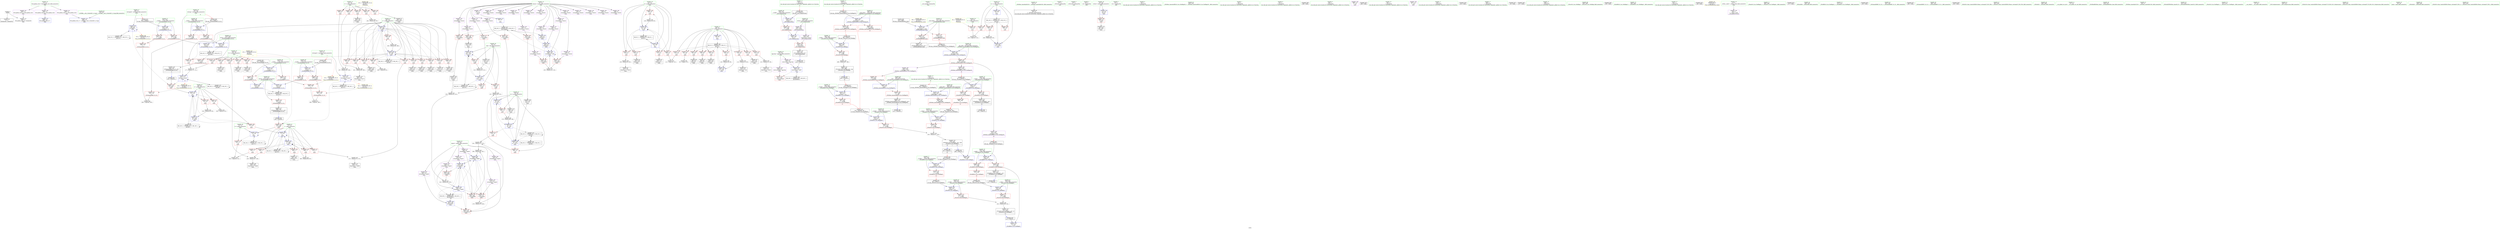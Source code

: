 digraph "SVFG" {
	label="SVFG";

	Node0x5605d28f9cc0 [shape=record,color=grey,label="{NodeID: 0\nNullPtr}"];
	Node0x5605d28f9cc0 -> Node0x5605d2923ab0[style=solid];
	Node0x5605d28f9cc0 -> Node0x5605d2930730[style=solid];
	Node0x5605d2976960 [shape=record,color=black,label="{NodeID: 609\n345 = PHI(67, )\n0th arg _ZSt3maxIiERKT_S2_S2_ }"];
	Node0x5605d2976960 -> Node0x5605d2932160[style=solid];
	Node0x5605d295b050 [shape=record,color=yellow,style=double,label="{NodeID: 526\n22V_1 = ENCHI(MR_22V_0)\npts\{70 \}\nFun[_ZSt3maxIiERKT_S2_S2_]}"];
	Node0x5605d295b050 -> Node0x5605d292ec30[style=dashed];
	Node0x5605d293be40 [shape=record,color=grey,label="{NodeID: 443\n281 = Binary(272, 279, )\n}"];
	Node0x5605d293be40 -> Node0x5605d293c140[style=solid];
	Node0x5605d2930900 [shape=record,color=blue,label="{NodeID: 277\n85\<--87\n\<--\nmain\n}"];
	Node0x5605d2930900 -> Node0x5605d29555b0[style=dashed];
	Node0x5605d2924670 [shape=record,color=red,label="{NodeID: 194\n247\<--59\n\<--N\nmain\n}"];
	Node0x5605d2924670 -> Node0x5605d293c5c0[style=solid];
	Node0x5605d2920ed0 [shape=record,color=black,label="{NodeID: 111\n265\<--264\nidxprom77\<--\nmain\n}"];
	Node0x5605d291f9b0 [shape=record,color=green,label="{NodeID: 28\n51\<--52\nk\<--k_field_insensitive\nmain\n}"];
	Node0x5605d291f9b0 -> Node0x5605d2929660[style=solid];
	Node0x5605d291f9b0 -> Node0x5605d2929730[style=solid];
	Node0x5605d291f9b0 -> Node0x5605d2929800[style=solid];
	Node0x5605d291f9b0 -> Node0x5605d29298d0[style=solid];
	Node0x5605d291f9b0 -> Node0x5605d29299a0[style=solid];
	Node0x5605d291f9b0 -> Node0x5605d2930c40[style=solid];
	Node0x5605d291f9b0 -> Node0x5605d2930de0[style=solid];
	Node0x5605d2931fc0 [shape=record,color=blue,label="{NodeID: 305\n318\<--314\ncoerce.dive\<--call97\nmain\n}"];
	Node0x5605d2931fc0 -> Node0x5605d292e5b0[style=dashed];
	Node0x5605d2931fc0 -> Node0x5605d29541b0[style=dashed];
	Node0x5605d2925d30 [shape=record,color=red,label="{NodeID: 222\n120\<--119\n\<--arrayidx12\nmain\n}"];
	Node0x5605d2925d30 -> Node0x5605d293a640[style=solid];
	Node0x5605d29277f0 [shape=record,color=purple,label="{NodeID: 139\n199\<--8\narrayidx48\<--choose\nmain\n}"];
	Node0x5605d29277f0 -> Node0x5605d2926070[style=solid];
	Node0x5605d29222a0 [shape=record,color=green,label="{NodeID: 56\n349\<--350\n__a.addr\<--__a.addr_field_insensitive\n_ZSt3maxIiERKT_S2_S2_\n}"];
	Node0x5605d29222a0 -> Node0x5605d292e820[style=solid];
	Node0x5605d29222a0 -> Node0x5605d292e8f0[style=solid];
	Node0x5605d29222a0 -> Node0x5605d2932160[style=solid];
	Node0x5605d2958fc0 [shape=record,color=yellow,style=double,label="{NodeID: 499\n14V_1 = ENCHI(MR_14V_0)\npts\{60 \}\nFun[_ZSt3minIiERKT_S2_S2_]}"];
	Node0x5605d2958fc0 -> Node0x5605d292f1e0[style=dashed];
	Node0x5605d292f2b0 [shape=record,color=red,label="{NodeID: 250\n414\<--411\n\<--__base.addr\n_ZSt5fixedRSt8ios_base\n|{<s0>16}}"];
	Node0x5605d292f2b0:s0 -> Node0x5605d2976be0[style=solid,color=red];
	Node0x5605d2928f10 [shape=record,color=red,label="{NodeID: 167\n91\<--49\n\<--n\nmain\n}"];
	Node0x5605d2928f10 -> Node0x5605d293d1c0[style=solid];
	Node0x5605d2923ab0 [shape=record,color=black,label="{NodeID: 84\n2\<--3\ndummyVal\<--dummyVal\n}"];
	Node0x5605d2916070 [shape=record,color=green,label="{NodeID: 1\n7\<--1\n__dso_handle\<--dummyObj\nGlob }"];
	Node0x5605d2976aa0 [shape=record,color=black,label="{NodeID: 610\n346 = PHI(69, )\n1st arg _ZSt3maxIiERKT_S2_S2_ }"];
	Node0x5605d2976aa0 -> Node0x5605d2932230[style=solid];
	Node0x5605d293bfc0 [shape=record,color=grey,label="{NodeID: 444\n234 = Binary(233, 89, )\n}"];
	Node0x5605d293bfc0 -> Node0x5605d2931940[style=solid];
	Node0x5605d29309d0 [shape=record,color=blue,label="{NodeID: 278\n49\<--89\nn\<--\nmain\n}"];
	Node0x5605d29309d0 -> Node0x5605d2954bb0[style=dashed];
	Node0x5605d2924740 [shape=record,color=red,label="{NodeID: 195\n168\<--63\n\<--x\nmain\n}"];
	Node0x5605d2924740 -> Node0x5605d293d040[style=solid];
	Node0x5605d2920fa0 [shape=record,color=black,label="{NodeID: 112\n268\<--267\nconv79\<--\nmain\n}"];
	Node0x5605d2920fa0 -> Node0x5605d293b6c0[style=solid];
	Node0x5605d291fa80 [shape=record,color=green,label="{NodeID: 29\n53\<--54\nT\<--T_field_insensitive\nmain\n}"];
	Node0x5605d291fa80 -> Node0x5605d2929a70[style=solid];
	Node0x5605d2950ab0 [shape=record,color=black,label="{NodeID: 472\nMR_10V_3 = PHI(MR_10V_4, MR_10V_2, )\npts\{56 \}\n}"];
	Node0x5605d2950ab0 -> Node0x5605d2929b40[style=dashed];
	Node0x5605d2950ab0 -> Node0x5605d2929c10[style=dashed];
	Node0x5605d2950ab0 -> Node0x5605d2929ce0[style=dashed];
	Node0x5605d2950ab0 -> Node0x5605d2932090[style=dashed];
	Node0x5605d2932090 [shape=record,color=blue,label="{NodeID: 306\n55\<--336\ncc\<--inc104\nmain\n}"];
	Node0x5605d2932090 -> Node0x5605d2950ab0[style=dashed];
	Node0x5605d2925e00 [shape=record,color=red,label="{NodeID: 223\n129\<--128\n\<--arrayidx18\nmain\n}"];
	Node0x5605d2925e00 -> Node0x5605d293a640[style=solid];
	Node0x5605d29278c0 [shape=record,color=purple,label="{NodeID: 140\n208\<--8\narrayidx50\<--choose\nmain\n}"];
	Node0x5605d2922370 [shape=record,color=green,label="{NodeID: 57\n351\<--352\n__b.addr\<--__b.addr_field_insensitive\n_ZSt3maxIiERKT_S2_S2_\n}"];
	Node0x5605d2922370 -> Node0x5605d292e9c0[style=solid];
	Node0x5605d2922370 -> Node0x5605d292ea90[style=solid];
	Node0x5605d2922370 -> Node0x5605d2932230[style=solid];
	Node0x5605d29590d0 [shape=record,color=yellow,style=double,label="{NodeID: 500\n26V_1 = ENCHI(MR_26V_0)\npts\{74 \}\nFun[_ZSt3minIiERKT_S2_S2_]}"];
	Node0x5605d29590d0 -> Node0x5605d292f110[style=dashed];
	Node0x5605d292f380 [shape=record,color=red,label="{NodeID: 251\n420\<--411\n\<--__base.addr\n_ZSt5fixedRSt8ios_base\n}"];
	Node0x5605d292f380 -> Node0x5605d29266e0[style=solid];
	Node0x5605d2928fe0 [shape=record,color=red,label="{NodeID: 168\n95\<--49\n\<--n\nmain\n}"];
	Node0x5605d2928fe0 -> Node0x5605d2923cb0[style=solid];
	Node0x5605d2923bb0 [shape=record,color=black,label="{NodeID: 85\n30\<--31\n\<--_ZNSt8ios_base4InitD1Ev\nCan only get source location for instruction, argument, global var or function.}"];
	Node0x5605d2908310 [shape=record,color=green,label="{NodeID: 2\n11\<--1\n_ZSt3cin\<--dummyObj\nGlob }"];
	Node0x5605d2976be0 [shape=record,color=black,label="{NodeID: 611\n439 = PHI(414, )\n0th arg _ZNSt8ios_base4setfESt13_Ios_FmtflagsS0_ }"];
	Node0x5605d2976be0 -> Node0x5605d2932a50[style=solid];
	Node0x5605d293c140 [shape=record,color=grey,label="{NodeID: 445\n286 = Binary(285, 281, )\n}"];
	Node0x5605d293c140 -> Node0x5605d2931d50[style=solid];
	Node0x5605d2930aa0 [shape=record,color=blue,label="{NodeID: 279\n100\<--87\narrayidx2\<--\nmain\n}"];
	Node0x5605d2930aa0 -> Node0x5605d2930b70[style=dashed];
	Node0x5605d2924810 [shape=record,color=red,label="{NodeID: 196\n171\<--63\n\<--x\nmain\n}"];
	Node0x5605d2924810 -> Node0x5605d29212c0[style=solid];
	Node0x5605d2921070 [shape=record,color=black,label="{NodeID: 113\n276\<--275\nidxprom81\<--add80\nmain\n}"];
	Node0x5605d291fb50 [shape=record,color=green,label="{NodeID: 30\n55\<--56\ncc\<--cc_field_insensitive\nmain\n}"];
	Node0x5605d291fb50 -> Node0x5605d2929b40[style=solid];
	Node0x5605d291fb50 -> Node0x5605d2929c10[style=solid];
	Node0x5605d291fb50 -> Node0x5605d2929ce0[style=solid];
	Node0x5605d291fb50 -> Node0x5605d2930f80[style=solid];
	Node0x5605d291fb50 -> Node0x5605d2932090[style=solid];
	Node0x5605d2950fb0 [shape=record,color=black,label="{NodeID: 473\nMR_16V_2 = PHI(MR_16V_4, MR_16V_1, )\npts\{64 \}\n}"];
	Node0x5605d2950fb0 -> Node0x5605d2931120[style=dashed];
	Node0x5605d2932160 [shape=record,color=blue,label="{NodeID: 307\n349\<--345\n__a.addr\<--__a\n_ZSt3maxIiERKT_S2_S2_\n}"];
	Node0x5605d2932160 -> Node0x5605d292e820[style=dashed];
	Node0x5605d2932160 -> Node0x5605d292e8f0[style=dashed];
	Node0x5605d2925ed0 [shape=record,color=red,label="{NodeID: 224\n183\<--180\n\<--call41\nmain\n}"];
	Node0x5605d2925ed0 -> Node0x5605d2931460[style=solid];
	Node0x5605d2927990 [shape=record,color=purple,label="{NodeID: 141\n211\<--8\narrayidx52\<--choose\nmain\n}"];
	Node0x5605d2927990 -> Node0x5605d2926140[style=solid];
	Node0x5605d2922440 [shape=record,color=green,label="{NodeID: 58\n372\<--373\nretval\<--retval_field_insensitive\n_ZSt3minIiERKT_S2_S2_\n}"];
	Node0x5605d2922440 -> Node0x5605d292ed00[style=solid];
	Node0x5605d2922440 -> Node0x5605d2932640[style=solid];
	Node0x5605d2922440 -> Node0x5605d2932710[style=solid];
	Node0x5605d292f450 [shape=record,color=red,label="{NodeID: 252\n430\<--426\n\<--__n.addr\n_ZSt12setprecisioni\n}"];
	Node0x5605d292f450 -> Node0x5605d2932980[style=solid];
	Node0x5605d29290b0 [shape=record,color=red,label="{NodeID: 169\n98\<--49\n\<--n\nmain\n}"];
	Node0x5605d29290b0 -> Node0x5605d2923d80[style=solid];
	Node0x5605d2923cb0 [shape=record,color=black,label="{NodeID: 86\n96\<--95\nidxprom\<--\nmain\n}"];
	Node0x5605d29083a0 [shape=record,color=green,label="{NodeID: 3\n12\<--1\n_ZSt4cout\<--dummyObj\nGlob }"];
	Node0x5605d2976d20 [shape=record,color=black,label="{NodeID: 612\n440 = PHI(416, )\n1st arg _ZNSt8ios_base4setfESt13_Ios_FmtflagsS0_ }"];
	Node0x5605d2976d20 -> Node0x5605d2932b20[style=solid];
	Node0x5605d293c2c0 [shape=record,color=grey,label="{NodeID: 446\n542 = Binary(540, 541, )\n}"];
	Node0x5605d293c2c0 -> Node0x5605d2926c90[style=solid];
	Node0x5605d2930b70 [shape=record,color=blue,label="{NodeID: 280\n105\<--87\narrayidx5\<--\nmain\n}"];
	Node0x5605d2930b70 -> Node0x5605d2925d30[style=dashed];
	Node0x5605d2930b70 -> Node0x5605d2925e00[style=dashed];
	Node0x5605d2930b70 -> Node0x5605d2930d10[style=dashed];
	Node0x5605d2930b70 -> Node0x5605d29555b0[style=dashed];
	Node0x5605d29248e0 [shape=record,color=red,label="{NodeID: 197\n176\<--63\n\<--x\nmain\n}"];
	Node0x5605d29248e0 -> Node0x5605d293b540[style=solid];
	Node0x5605d2921140 [shape=record,color=black,label="{NodeID: 114\n283\<--282\nidxprom85\<--\nmain\n}"];
	Node0x5605d291fc20 [shape=record,color=green,label="{NodeID: 31\n57\<--58\nC\<--C_field_insensitive\nmain\n}"];
	Node0x5605d291fc20 -> Node0x5605d2929db0[style=solid];
	Node0x5605d291fc20 -> Node0x5605d2929e80[style=solid];
	Node0x5605d291fc20 -> Node0x5605d2929f50[style=solid];
	Node0x5605d291fc20 -> Node0x5605d292a020[style=solid];
	Node0x5605d291fc20 -> Node0x5605d292a0f0[style=solid];
	Node0x5605d29514b0 [shape=record,color=black,label="{NodeID: 474\nMR_18V_2 = PHI(MR_18V_3, MR_18V_1, )\npts\{66 \}\n}"];
	Node0x5605d29514b0 -> Node0x5605d2931460[style=dashed];
	Node0x5605d29514b0 -> Node0x5605d29514b0[style=dashed];
	Node0x5605d2932230 [shape=record,color=blue,label="{NodeID: 308\n351\<--346\n__b.addr\<--__b\n_ZSt3maxIiERKT_S2_S2_\n}"];
	Node0x5605d2932230 -> Node0x5605d292e9c0[style=dashed];
	Node0x5605d2932230 -> Node0x5605d292ea90[style=dashed];
	Node0x5605d2925fa0 [shape=record,color=red,label="{NodeID: 225\n192\<--189\n\<--call44\nmain\n}"];
	Node0x5605d2925fa0 -> Node0x5605d2931600[style=solid];
	Node0x5605d2927a60 [shape=record,color=purple,label="{NodeID: 142\n219\<--8\narrayidx56\<--choose\nmain\n}"];
	Node0x5605d2922510 [shape=record,color=green,label="{NodeID: 59\n374\<--375\n__a.addr\<--__a.addr_field_insensitive\n_ZSt3minIiERKT_S2_S2_\n}"];
	Node0x5605d2922510 -> Node0x5605d292edd0[style=solid];
	Node0x5605d2922510 -> Node0x5605d292eea0[style=solid];
	Node0x5605d2922510 -> Node0x5605d29324a0[style=solid];
	Node0x5605d292f520 [shape=record,color=red,label="{NodeID: 253\n433\<--432\n\<--coerce.dive\n_ZSt12setprecisioni\n}"];
	Node0x5605d292f520 -> Node0x5605d29267b0[style=solid];
	Node0x5605d2929180 [shape=record,color=red,label="{NodeID: 170\n102\<--49\n\<--n\nmain\n}"];
	Node0x5605d2929180 -> Node0x5605d2923e50[style=solid];
	Node0x5605d2923d80 [shape=record,color=black,label="{NodeID: 87\n99\<--98\nidxprom1\<--\nmain\n}"];
	Node0x5605d2908650 [shape=record,color=green,label="{NodeID: 4\n13\<--1\n.str\<--dummyObj\nGlob }"];
	Node0x5605d2976e60 [shape=record,color=black,label="{NodeID: 613\n441 = PHI(417, )\n2nd arg _ZNSt8ios_base4setfESt13_Ios_FmtflagsS0_ }"];
	Node0x5605d2976e60 -> Node0x5605d2932bf0[style=solid];
	Node0x5605d293c440 [shape=record,color=grey,label="{NodeID: 447\n290 = Binary(289, 89, )\n}"];
	Node0x5605d293c440 -> Node0x5605d2931e20[style=solid];
	Node0x5605d2930c40 [shape=record,color=blue,label="{NodeID: 281\n51\<--89\nk\<--\nmain\n}"];
	Node0x5605d2930c40 -> Node0x5605d2929660[style=dashed];
	Node0x5605d2930c40 -> Node0x5605d2929730[style=dashed];
	Node0x5605d2930c40 -> Node0x5605d2929800[style=dashed];
	Node0x5605d2930c40 -> Node0x5605d29298d0[style=dashed];
	Node0x5605d2930c40 -> Node0x5605d29299a0[style=dashed];
	Node0x5605d2930c40 -> Node0x5605d2930de0[style=dashed];
	Node0x5605d2930c40 -> Node0x5605d29550b0[style=dashed];
	Node0x5605d29249b0 [shape=record,color=red,label="{NodeID: 198\n186\<--63\n\<--x\nmain\n}"];
	Node0x5605d29249b0 -> Node0x5605d293b240[style=solid];
	Node0x5605d29264f0 [shape=record,color=black,label="{NodeID: 115\n46\<--339\nmain_ret\<--\nmain\n}"];
	Node0x5605d291fcf0 [shape=record,color=green,label="{NodeID: 32\n59\<--60\nN\<--N_field_insensitive\nmain\n|{|<s5>7}}"];
	Node0x5605d291fcf0 -> Node0x5605d292a1c0[style=solid];
	Node0x5605d291fcf0 -> Node0x5605d292a290[style=solid];
	Node0x5605d291fcf0 -> Node0x5605d29244d0[style=solid];
	Node0x5605d291fcf0 -> Node0x5605d29245a0[style=solid];
	Node0x5605d291fcf0 -> Node0x5605d2924670[style=solid];
	Node0x5605d291fcf0:s5 -> Node0x5605d2976460[style=solid,color=red];
	Node0x5605d29519b0 [shape=record,color=black,label="{NodeID: 475\nMR_20V_2 = PHI(MR_20V_3, MR_20V_1, )\npts\{68 \}\n}"];
	Node0x5605d29519b0 -> Node0x5605d29312c0[style=dashed];
	Node0x5605d29519b0 -> Node0x5605d29519b0[style=dashed];
	Node0x5605d2932300 [shape=record,color=blue,label="{NodeID: 309\n347\<--361\nretval\<--\n_ZSt3maxIiERKT_S2_S2_\n}"];
	Node0x5605d2932300 -> Node0x5605d294d7c0[style=dashed];
	Node0x5605d2926070 [shape=record,color=red,label="{NodeID: 226\n200\<--199\n\<--arrayidx48\nmain\n}"];
	Node0x5605d2926070 -> Node0x5605d2921530[style=solid];
	Node0x5605d2927b30 [shape=record,color=purple,label="{NodeID: 143\n222\<--8\narrayidx58\<--choose\nmain\n}"];
	Node0x5605d2927b30 -> Node0x5605d2926210[style=solid];
	Node0x5605d29225e0 [shape=record,color=green,label="{NodeID: 60\n376\<--377\n__b.addr\<--__b.addr_field_insensitive\n_ZSt3minIiERKT_S2_S2_\n}"];
	Node0x5605d29225e0 -> Node0x5605d292ef70[style=solid];
	Node0x5605d29225e0 -> Node0x5605d292f040[style=solid];
	Node0x5605d29225e0 -> Node0x5605d2932570[style=solid];
	Node0x5605d292f5f0 [shape=record,color=red,label="{NodeID: 254\n453\<--442\nthis1\<--this.addr\n_ZNSt8ios_base4setfESt13_Ios_FmtflagsS0_\n}"];
	Node0x5605d292f5f0 -> Node0x5605d2928bd0[style=solid];
	Node0x5605d292f5f0 -> Node0x5605d2928ca0[style=solid];
	Node0x5605d292f5f0 -> Node0x5605d2928d70[style=solid];
	Node0x5605d2929250 [shape=record,color=red,label="{NodeID: 171\n110\<--49\n\<--n\nmain\n}"];
	Node0x5605d2929250 -> Node0x5605d293cd40[style=solid];
	Node0x5605d2923e50 [shape=record,color=black,label="{NodeID: 88\n103\<--102\nidxprom3\<--\nmain\n}"];
	Node0x5605d29086e0 [shape=record,color=green,label="{NodeID: 5\n15\<--1\n.str.1\<--dummyObj\nGlob }"];
	Node0x5605d2976fa0 [shape=record,color=black,label="{NodeID: 614\n519 = PHI(465, 486, )\n0th arg _ZStanSt13_Ios_FmtflagsS_ }"];
	Node0x5605d2976fa0 -> Node0x5605d2933340[style=solid];
	Node0x5605d293c5c0 [shape=record,color=grey,label="{NodeID: 448\n249 = Binary(247, 248, )\n}"];
	Node0x5605d293c5c0 -> Node0x5605d2920c60[style=solid];
	Node0x5605d2930d10 [shape=record,color=blue,label="{NodeID: 282\n136\<--130\narrayidx22\<--add\nmain\n}"];
	Node0x5605d2930d10 -> Node0x5605d2925d30[style=dashed];
	Node0x5605d2930d10 -> Node0x5605d2925e00[style=dashed];
	Node0x5605d2930d10 -> Node0x5605d2930d10[style=dashed];
	Node0x5605d2930d10 -> Node0x5605d29555b0[style=dashed];
	Node0x5605d2924a80 [shape=record,color=red,label="{NodeID: 199\n206\<--63\n\<--x\nmain\n}"];
	Node0x5605d2924a80 -> Node0x5605d2921600[style=solid];
	Node0x5605d2926580 [shape=record,color=black,label="{NodeID: 116\n344\<--367\n_ZSt3maxIiERKT_S2_S2__ret\<--\n_ZSt3maxIiERKT_S2_S2_\n|{<s0>6}}"];
	Node0x5605d2926580:s0 -> Node0x5605d29781c0[style=solid,color=blue];
	Node0x5605d291fdc0 [shape=record,color=green,label="{NodeID: 33\n61\<--62\nexpect\<--expect_field_insensitive\nmain\n}"];
	Node0x5605d291fdc0 -> Node0x5605d29283b0[style=solid];
	Node0x5605d291fdc0 -> Node0x5605d2928480[style=solid];
	Node0x5605d291fdc0 -> Node0x5605d2928550[style=solid];
	Node0x5605d291fdc0 -> Node0x5605d2928620[style=solid];
	Node0x5605d291fdc0 -> Node0x5605d29286f0[style=solid];
	Node0x5605d291fdc0 -> Node0x5605d29287c0[style=solid];
	Node0x5605d2951eb0 [shape=record,color=black,label="{NodeID: 476\nMR_22V_2 = PHI(MR_22V_3, MR_22V_1, )\npts\{70 \}\n}"];
	Node0x5605d2951eb0 -> Node0x5605d2931390[style=dashed];
	Node0x5605d2951eb0 -> Node0x5605d2951eb0[style=dashed];
	Node0x5605d29323d0 [shape=record,color=blue,label="{NodeID: 310\n347\<--364\nretval\<--\n_ZSt3maxIiERKT_S2_S2_\n}"];
	Node0x5605d29323d0 -> Node0x5605d294d7c0[style=dashed];
	Node0x5605d2926140 [shape=record,color=red,label="{NodeID: 227\n212\<--211\n\<--arrayidx52\nmain\n}"];
	Node0x5605d2926140 -> Node0x5605d29217a0[style=solid];
	Node0x5605d2927c00 [shape=record,color=purple,label="{NodeID: 144\n246\<--8\narrayidx68\<--choose\nmain\n}"];
	Node0x5605d29226b0 [shape=record,color=green,label="{NodeID: 61\n411\<--412\n__base.addr\<--__base.addr_field_insensitive\n_ZSt5fixedRSt8ios_base\n}"];
	Node0x5605d29226b0 -> Node0x5605d292f2b0[style=solid];
	Node0x5605d29226b0 -> Node0x5605d292f380[style=solid];
	Node0x5605d29226b0 -> Node0x5605d29327e0[style=solid];
	Node0x5605d292f6c0 [shape=record,color=red,label="{NodeID: 255\n465\<--444\n\<--__fmtfl.addr\n_ZNSt8ios_base4setfESt13_Ios_FmtflagsS0_\n|{<s0>19}}"];
	Node0x5605d292f6c0:s0 -> Node0x5605d2976fa0[style=solid,color=red];
	Node0x5605d2929320 [shape=record,color=red,label="{NodeID: 172\n113\<--49\n\<--n\nmain\n}"];
	Node0x5605d2929320 -> Node0x5605d293b0c0[style=solid];
	Node0x5605d2923f20 [shape=record,color=black,label="{NodeID: 89\n115\<--114\nidxprom9\<--sub\nmain\n}"];
	Node0x5605d2908770 [shape=record,color=green,label="{NodeID: 6\n18\<--1\n\<--dummyObj\nCan only get source location for instruction, argument, global var or function.}"];
	Node0x5605d29771b0 [shape=record,color=black,label="{NodeID: 615\n520 = PHI(466, 487, )\n1st arg _ZStanSt13_Ios_FmtflagsS_ }"];
	Node0x5605d29771b0 -> Node0x5605d2933410[style=solid];
	Node0x5605d293c740 [shape=record,color=grey,label="{NodeID: 449\n145 = Binary(144, 89, )\n}"];
	Node0x5605d293c740 -> Node0x5605d2930eb0[style=solid];
	Node0x5605d2930de0 [shape=record,color=blue,label="{NodeID: 283\n51\<--140\nk\<--inc\nmain\n}"];
	Node0x5605d2930de0 -> Node0x5605d2929660[style=dashed];
	Node0x5605d2930de0 -> Node0x5605d2929730[style=dashed];
	Node0x5605d2930de0 -> Node0x5605d2929800[style=dashed];
	Node0x5605d2930de0 -> Node0x5605d29298d0[style=dashed];
	Node0x5605d2930de0 -> Node0x5605d29299a0[style=dashed];
	Node0x5605d2930de0 -> Node0x5605d2930de0[style=dashed];
	Node0x5605d2930de0 -> Node0x5605d29550b0[style=dashed];
	Node0x5605d2924b50 [shape=record,color=red,label="{NodeID: 200\n217\<--63\n\<--x\nmain\n}"];
	Node0x5605d2924b50 -> Node0x5605d2921870[style=solid];
	Node0x5605d2926610 [shape=record,color=black,label="{NodeID: 117\n369\<--392\n_ZSt3minIiERKT_S2_S2__ret\<--\n_ZSt3minIiERKT_S2_S2_\n|{<s0>7}}"];
	Node0x5605d2926610:s0 -> Node0x5605d29783f0[style=solid,color=blue];
	Node0x5605d291fe90 [shape=record,color=green,label="{NodeID: 34\n63\<--64\nx\<--x_field_insensitive\nmain\n}"];
	Node0x5605d291fe90 -> Node0x5605d2924740[style=solid];
	Node0x5605d291fe90 -> Node0x5605d2924810[style=solid];
	Node0x5605d291fe90 -> Node0x5605d29248e0[style=solid];
	Node0x5605d291fe90 -> Node0x5605d29249b0[style=solid];
	Node0x5605d291fe90 -> Node0x5605d2924a80[style=solid];
	Node0x5605d291fe90 -> Node0x5605d2924b50[style=solid];
	Node0x5605d291fe90 -> Node0x5605d2924c20[style=solid];
	Node0x5605d291fe90 -> Node0x5605d2924cf0[style=solid];
	Node0x5605d291fe90 -> Node0x5605d2924dc0[style=solid];
	Node0x5605d291fe90 -> Node0x5605d2924e90[style=solid];
	Node0x5605d291fe90 -> Node0x5605d2924f60[style=solid];
	Node0x5605d291fe90 -> Node0x5605d2925030[style=solid];
	Node0x5605d291fe90 -> Node0x5605d2931120[style=solid];
	Node0x5605d291fe90 -> Node0x5605d2931ef0[style=solid];
	Node0x5605d29523b0 [shape=record,color=black,label="{NodeID: 477\nMR_24V_2 = PHI(MR_24V_3, MR_24V_1, )\npts\{72 \}\n}"];
	Node0x5605d29523b0 -> Node0x5605d2931600[style=dashed];
	Node0x5605d29523b0 -> Node0x5605d29523b0[style=dashed];
	Node0x5605d29324a0 [shape=record,color=blue,label="{NodeID: 311\n374\<--370\n__a.addr\<--__a\n_ZSt3minIiERKT_S2_S2_\n}"];
	Node0x5605d29324a0 -> Node0x5605d292edd0[style=dashed];
	Node0x5605d29324a0 -> Node0x5605d292eea0[style=dashed];
	Node0x5605d2926210 [shape=record,color=red,label="{NodeID: 228\n223\<--222\n\<--arrayidx58\nmain\n}"];
	Node0x5605d2926210 -> Node0x5605d2921a10[style=solid];
	Node0x5605d2927cd0 [shape=record,color=purple,label="{NodeID: 145\n251\<--8\narrayidx71\<--choose\nmain\n}"];
	Node0x5605d2927cd0 -> Node0x5605d29263b0[style=solid];
	Node0x5605d2922780 [shape=record,color=green,label="{NodeID: 62\n418\<--419\n_ZNSt8ios_base4setfESt13_Ios_FmtflagsS0_\<--_ZNSt8ios_base4setfESt13_Ios_FmtflagsS0__field_insensitive\n}"];
	Node0x5605d292f790 [shape=record,color=red,label="{NodeID: 256\n457\<--446\n\<--__mask.addr\n_ZNSt8ios_base4setfESt13_Ios_FmtflagsS0_\n|{<s0>17}}"];
	Node0x5605d292f790:s0 -> Node0x5605d29777a0[style=solid,color=red];
	Node0x5605d29293f0 [shape=record,color=red,label="{NodeID: 173\n121\<--49\n\<--n\nmain\n}"];
	Node0x5605d29293f0 -> Node0x5605d293a940[style=solid];
	Node0x5605d2923ff0 [shape=record,color=black,label="{NodeID: 90\n118\<--117\nidxprom11\<--\nmain\n}"];
	Node0x5605d2909040 [shape=record,color=green,label="{NodeID: 7\n84\<--1\n\<--dummyObj\nCan only get source location for instruction, argument, global var or function.}"];
	Node0x5605d2977330 [shape=record,color=black,label="{NodeID: 616\n477 = PHI(461, )\n0th arg _ZStaNRSt13_Ios_FmtflagsS_ }"];
	Node0x5605d2977330 -> Node0x5605d2932d90[style=solid];
	Node0x5605d293c8c0 [shape=record,color=grey,label="{NodeID: 450\n498 = Binary(497, 296, )\n}"];
	Node0x5605d293c8c0 -> Node0x5605d2926a20[style=solid];
	Node0x5605d2930eb0 [shape=record,color=blue,label="{NodeID: 284\n49\<--145\nn\<--inc24\nmain\n}"];
	Node0x5605d2930eb0 -> Node0x5605d2954bb0[style=dashed];
	Node0x5605d2924c20 [shape=record,color=red,label="{NodeID: 201\n227\<--63\n\<--x\nmain\n}"];
	Node0x5605d2924c20 -> Node0x5605d2920ac0[style=solid];
	Node0x5605d29266e0 [shape=record,color=black,label="{NodeID: 118\n409\<--420\n_ZSt5fixedRSt8ios_base_ret\<--\n_ZSt5fixedRSt8ios_base\n}"];
	Node0x5605d291ff60 [shape=record,color=green,label="{NodeID: 35\n65\<--66\na\<--a_field_insensitive\nmain\n}"];
	Node0x5605d291ff60 -> Node0x5605d2925100[style=solid];
	Node0x5605d291ff60 -> Node0x5605d29251d0[style=solid];
	Node0x5605d291ff60 -> Node0x5605d29252a0[style=solid];
	Node0x5605d291ff60 -> Node0x5605d2931460[style=solid];
	Node0x5605d291ff60 -> Node0x5605d2931940[style=solid];
	Node0x5605d29528b0 [shape=record,color=black,label="{NodeID: 478\nMR_26V_2 = PHI(MR_26V_3, MR_26V_1, )\npts\{74 \}\n}"];
	Node0x5605d29528b0 -> Node0x5605d2931530[style=dashed];
	Node0x5605d29528b0 -> Node0x5605d29528b0[style=dashed];
	Node0x5605d2932570 [shape=record,color=blue,label="{NodeID: 312\n376\<--371\n__b.addr\<--__b\n_ZSt3minIiERKT_S2_S2_\n}"];
	Node0x5605d2932570 -> Node0x5605d292ef70[style=dashed];
	Node0x5605d2932570 -> Node0x5605d292f040[style=dashed];
	Node0x5605d29262e0 [shape=record,color=red,label="{NodeID: 229\n230\<--229\n\<--arrayidx61\nmain\n}"];
	Node0x5605d29262e0 -> Node0x5605d293ac40[style=solid];
	Node0x5605d2927da0 [shape=record,color=purple,label="{NodeID: 146\n263\<--8\narrayidx76\<--choose\nmain\n}"];
	Node0x5605d2922880 [shape=record,color=green,label="{NodeID: 63\n424\<--425\nretval\<--retval_field_insensitive\n_ZSt12setprecisioni\n}"];
	Node0x5605d2922880 -> Node0x5605d2928a30[style=solid];
	Node0x5605d2922880 -> Node0x5605d2928b00[style=solid];
	Node0x5605d292f860 [shape=record,color=red,label="{NodeID: 257\n466\<--446\n\<--__mask.addr\n_ZNSt8ios_base4setfESt13_Ios_FmtflagsS0_\n|{<s0>19}}"];
	Node0x5605d292f860:s0 -> Node0x5605d29771b0[style=solid,color=red];
	Node0x5605d29294c0 [shape=record,color=red,label="{NodeID: 174\n131\<--49\n\<--n\nmain\n}"];
	Node0x5605d29294c0 -> Node0x5605d2924260[style=solid];
	Node0x5605d29240c0 [shape=record,color=black,label="{NodeID: 91\n123\<--122\nidxprom14\<--sub13\nmain\n}"];
	Node0x5605d2909100 [shape=record,color=green,label="{NodeID: 8\n87\<--1\n\<--dummyObj\nCan only get source location for instruction, argument, global var or function.}"];
	Node0x5605d2977440 [shape=record,color=black,label="{NodeID: 617\n478 = PHI(458, )\n1st arg _ZStaNRSt13_Ios_FmtflagsS_ }"];
	Node0x5605d2977440 -> Node0x5605d2932e60[style=solid];
	Node0x5605d293ca40 [shape=record,color=grey,label="{NodeID: 451\n336 = Binary(335, 89, )\n}"];
	Node0x5605d293ca40 -> Node0x5605d2932090[style=solid];
	Node0x5605d2930f80 [shape=record,color=blue,label="{NodeID: 285\n55\<--89\ncc\<--\nmain\n}"];
	Node0x5605d2930f80 -> Node0x5605d2950ab0[style=dashed];
	Node0x5605d2924cf0 [shape=record,color=red,label="{NodeID: 202\n244\<--63\n\<--x\nmain\n}"];
	Node0x5605d2924cf0 -> Node0x5605d2920b90[style=solid];
	Node0x5605d29267b0 [shape=record,color=black,label="{NodeID: 119\n422\<--433\n_ZSt12setprecisioni_ret\<--\n_ZSt12setprecisioni\n|{<s0>12}}"];
	Node0x5605d29267b0:s0 -> Node0x5605d2975570[style=solid,color=blue];
	Node0x5605d2920030 [shape=record,color=green,label="{NodeID: 36\n67\<--68\nref.tmp\<--ref.tmp_field_insensitive\nmain\n|{|<s1>6}}"];
	Node0x5605d2920030 -> Node0x5605d29312c0[style=solid];
	Node0x5605d2920030:s1 -> Node0x5605d2976960[style=solid,color=red];
	Node0x5605d2952db0 [shape=record,color=black,label="{NodeID: 479\nMR_28V_2 = PHI(MR_28V_3, MR_28V_1, )\npts\{76 \}\n}"];
	Node0x5605d2952db0 -> Node0x5605d29316d0[style=dashed];
	Node0x5605d2952db0 -> Node0x5605d2952db0[style=dashed];
	Node0x5605d2932640 [shape=record,color=blue,label="{NodeID: 313\n372\<--386\nretval\<--\n_ZSt3minIiERKT_S2_S2_\n}"];
	Node0x5605d2932640 -> Node0x5605d29546b0[style=dashed];
	Node0x5605d29263b0 [shape=record,color=red,label="{NodeID: 230\n252\<--251\n\<--arrayidx71\nmain\n}"];
	Node0x5605d29263b0 -> Node0x5605d2920d30[style=solid];
	Node0x5605d2927e70 [shape=record,color=purple,label="{NodeID: 147\n266\<--8\narrayidx78\<--choose\nmain\n}"];
	Node0x5605d2927e70 -> Node0x5605d292e380[style=solid];
	Node0x5605d2922950 [shape=record,color=green,label="{NodeID: 64\n426\<--427\n__n.addr\<--__n.addr_field_insensitive\n_ZSt12setprecisioni\n}"];
	Node0x5605d2922950 -> Node0x5605d292f450[style=solid];
	Node0x5605d2922950 -> Node0x5605d29328b0[style=solid];
	Node0x5605d2973e00 [shape=record,color=black,label="{NodeID: 590\n308 = PHI()\n}"];
	Node0x5605d294d440 [shape=record,color=yellow,style=double,label="{NodeID: 507\n8V_1 = ENCHI(MR_8V_0)\npts\{54 \}\nFun[main]}"];
	Node0x5605d294d440 -> Node0x5605d2929a70[style=dashed];
	Node0x5605d292f930 [shape=record,color=red,label="{NodeID: 258\n474\<--448\n\<--__old\n_ZNSt8ios_base4setfESt13_Ios_FmtflagsS0_\n}"];
	Node0x5605d292f930 -> Node0x5605d2926880[style=solid];
	Node0x5605d2929590 [shape=record,color=red,label="{NodeID: 175\n144\<--49\n\<--n\nmain\n}"];
	Node0x5605d2929590 -> Node0x5605d293c740[style=solid];
	Node0x5605d2924190 [shape=record,color=black,label="{NodeID: 92\n127\<--126\nidxprom17\<--sub16\nmain\n}"];
	Node0x5605d29091c0 [shape=record,color=green,label="{NodeID: 9\n89\<--1\n\<--dummyObj\nCan only get source location for instruction, argument, global var or function.}"];
	Node0x5605d2977550 [shape=record,color=black,label="{NodeID: 618\n532 = PHI(510, )\n0th arg _ZStorSt13_Ios_FmtflagsS_ }"];
	Node0x5605d2977550 -> Node0x5605d29334e0[style=solid];
	Node0x5605d293cbc0 [shape=record,color=grey,label="{NodeID: 452\n215 = Binary(214, 213, )\n}"];
	Node0x5605d293cbc0 -> Node0x5605d29317a0[style=solid];
	Node0x5605d2931050 [shape=record,color=blue,label="{NodeID: 286\n161\<--163\narrayidx32\<--\nmain\n}"];
	Node0x5605d2931050 -> Node0x5605d292e680[style=dashed];
	Node0x5605d2931050 -> Node0x5605d29311f0[style=dashed];
	Node0x5605d2931050 -> Node0x5605d2953cb0[style=dashed];
	Node0x5605d2924dc0 [shape=record,color=red,label="{NodeID: 203\n260\<--63\n\<--x\nmain\n}"];
	Node0x5605d2924dc0 -> Node0x5605d293b9c0[style=solid];
	Node0x5605d2926880 [shape=record,color=black,label="{NodeID: 120\n438\<--474\n_ZNSt8ios_base4setfESt13_Ios_FmtflagsS0__ret\<--\n_ZNSt8ios_base4setfESt13_Ios_FmtflagsS0_\n|{<s0>16}}"];
	Node0x5605d2926880:s0 -> Node0x5605d2975910[style=solid,color=blue];
	Node0x5605d2920100 [shape=record,color=green,label="{NodeID: 37\n69\<--70\nref.tmp40\<--ref.tmp40_field_insensitive\nmain\n|{|<s1>6}}"];
	Node0x5605d2920100 -> Node0x5605d2931390[style=solid];
	Node0x5605d2920100:s1 -> Node0x5605d2976aa0[style=solid,color=red];
	Node0x5605d29532b0 [shape=record,color=black,label="{NodeID: 480\nMR_30V_2 = PHI(MR_30V_3, MR_30V_1, )\npts\{78 \}\n}"];
	Node0x5605d29532b0 -> Node0x5605d2931a10[style=dashed];
	Node0x5605d29532b0 -> Node0x5605d29532b0[style=dashed];
	Node0x5605d2932710 [shape=record,color=blue,label="{NodeID: 314\n372\<--389\nretval\<--\n_ZSt3minIiERKT_S2_S2_\n}"];
	Node0x5605d2932710 -> Node0x5605d29546b0[style=dashed];
	Node0x5605d292e380 [shape=record,color=red,label="{NodeID: 231\n267\<--266\n\<--arrayidx78\nmain\n}"];
	Node0x5605d292e380 -> Node0x5605d2920fa0[style=solid];
	Node0x5605d2927f40 [shape=record,color=purple,label="{NodeID: 148\n299\<--13\n\<--.str\nmain\n}"];
	Node0x5605d2922a20 [shape=record,color=green,label="{NodeID: 65\n442\<--443\nthis.addr\<--this.addr_field_insensitive\n_ZNSt8ios_base4setfESt13_Ios_FmtflagsS0_\n}"];
	Node0x5605d2922a20 -> Node0x5605d292f5f0[style=solid];
	Node0x5605d2922a20 -> Node0x5605d2932a50[style=solid];
	Node0x5605d2456090 [shape=record,color=black,label="{NodeID: 591\n309 = PHI()\n}"];
	Node0x5605d292fa00 [shape=record,color=red,label="{NodeID: 259\n455\<--454\n\<--_M_flags\n_ZNSt8ios_base4setfESt13_Ios_FmtflagsS0_\n}"];
	Node0x5605d292fa00 -> Node0x5605d2932cc0[style=solid];
	Node0x5605d2929660 [shape=record,color=red,label="{NodeID: 176\n109\<--51\n\<--k\nmain\n}"];
	Node0x5605d2929660 -> Node0x5605d293cd40[style=solid];
	Node0x5605d2924260 [shape=record,color=black,label="{NodeID: 93\n132\<--131\nidxprom19\<--\nmain\n}"];
	Node0x5605d2909280 [shape=record,color=green,label="{NodeID: 10\n93\<--1\n\<--dummyObj\nCan only get source location for instruction, argument, global var or function.}"];
	Node0x5605d2977660 [shape=record,color=black,label="{NodeID: 619\n533 = PHI(511, )\n1st arg _ZStorSt13_Ios_FmtflagsS_ }"];
	Node0x5605d2977660 -> Node0x5605d29335b0[style=solid];
	Node0x5605d293cd40 [shape=record,color=grey,label="{NodeID: 453\n111 = cmp(109, 110, )\n}"];
	Node0x5605d2931120 [shape=record,color=blue,label="{NodeID: 287\n63\<--165\nx\<--sub33\nmain\n}"];
	Node0x5605d2931120 -> Node0x5605d2924740[style=dashed];
	Node0x5605d2931120 -> Node0x5605d2924810[style=dashed];
	Node0x5605d2931120 -> Node0x5605d29248e0[style=dashed];
	Node0x5605d2931120 -> Node0x5605d29249b0[style=dashed];
	Node0x5605d2931120 -> Node0x5605d2924a80[style=dashed];
	Node0x5605d2931120 -> Node0x5605d2924b50[style=dashed];
	Node0x5605d2931120 -> Node0x5605d2924c20[style=dashed];
	Node0x5605d2931120 -> Node0x5605d2924cf0[style=dashed];
	Node0x5605d2931120 -> Node0x5605d2924dc0[style=dashed];
	Node0x5605d2931120 -> Node0x5605d2924e90[style=dashed];
	Node0x5605d2931120 -> Node0x5605d2924f60[style=dashed];
	Node0x5605d2931120 -> Node0x5605d2925030[style=dashed];
	Node0x5605d2931120 -> Node0x5605d2931ef0[style=dashed];
	Node0x5605d2931120 -> Node0x5605d2950fb0[style=dashed];
	Node0x5605d2924e90 [shape=record,color=red,label="{NodeID: 204\n273\<--63\n\<--x\nmain\n}"];
	Node0x5605d2924e90 -> Node0x5605d293adc0[style=solid];
	Node0x5605d2926950 [shape=record,color=black,label="{NodeID: 121\n476\<--489\n_ZStaNRSt13_Ios_FmtflagsS__ret\<--\n_ZStaNRSt13_Ios_FmtflagsS_\n|{<s0>18}}"];
	Node0x5605d2926950:s0 -> Node0x5605d2975be0[style=solid,color=blue];
	Node0x5605d29201d0 [shape=record,color=green,label="{NodeID: 38\n71\<--72\nb\<--b_field_insensitive\nmain\n}"];
	Node0x5605d29201d0 -> Node0x5605d2925370[style=solid];
	Node0x5605d29201d0 -> Node0x5605d2931600[style=solid];
	Node0x5605d29537b0 [shape=record,color=black,label="{NodeID: 481\nMR_32V_2 = PHI(MR_32V_3, MR_32V_1, )\npts\{80 \}\n}"];
	Node0x5605d29537b0 -> Node0x5605d29500b0[style=dashed];
	Node0x5605d29327e0 [shape=record,color=blue,label="{NodeID: 315\n411\<--410\n__base.addr\<--__base\n_ZSt5fixedRSt8ios_base\n}"];
	Node0x5605d29327e0 -> Node0x5605d292f2b0[style=dashed];
	Node0x5605d29327e0 -> Node0x5605d292f380[style=dashed];
	Node0x5605d292e410 [shape=record,color=red,label="{NodeID: 232\n278\<--277\n\<--arrayidx82\nmain\n}"];
	Node0x5605d292e410 -> Node0x5605d293bcc0[style=solid];
	Node0x5605d2928010 [shape=record,color=purple,label="{NodeID: 149\n307\<--15\n\<--.str.1\nmain\n}"];
	Node0x5605d2922af0 [shape=record,color=green,label="{NodeID: 66\n444\<--445\n__fmtfl.addr\<--__fmtfl.addr_field_insensitive\n_ZNSt8ios_base4setfESt13_Ios_FmtflagsS0_\n}"];
	Node0x5605d2922af0 -> Node0x5605d292f6c0[style=solid];
	Node0x5605d2922af0 -> Node0x5605d2932b20[style=solid];
	Node0x5605d2975570 [shape=record,color=black,label="{NodeID: 592\n314 = PHI(422, )\n}"];
	Node0x5605d2975570 -> Node0x5605d2931fc0[style=solid];
	Node0x5605d294d600 [shape=record,color=yellow,style=double,label="{NodeID: 509\n12V_1 = ENCHI(MR_12V_0)\npts\{58 \}\nFun[main]}"];
	Node0x5605d294d600 -> Node0x5605d2929db0[style=dashed];
	Node0x5605d294d600 -> Node0x5605d2929e80[style=dashed];
	Node0x5605d294d600 -> Node0x5605d2929f50[style=dashed];
	Node0x5605d294d600 -> Node0x5605d292a020[style=dashed];
	Node0x5605d294d600 -> Node0x5605d292a0f0[style=dashed];
	Node0x5605d293a4c0 [shape=record,color=grey,label="{NodeID: 426\n140 = Binary(139, 89, )\n}"];
	Node0x5605d293a4c0 -> Node0x5605d2930de0[style=solid];
	Node0x5605d292fad0 [shape=record,color=red,label="{NodeID: 260\n485\<--479\n\<--__a.addr\n_ZStaNRSt13_Ios_FmtflagsS_\n}"];
	Node0x5605d292fad0 -> Node0x5605d292fd40[style=solid];
	Node0x5605d2929730 [shape=record,color=red,label="{NodeID: 177\n117\<--51\n\<--k\nmain\n}"];
	Node0x5605d2929730 -> Node0x5605d2923ff0[style=solid];
	Node0x5605d2924330 [shape=record,color=black,label="{NodeID: 94\n135\<--134\nidxprom21\<--\nmain\n}"];
	Node0x5605d2909380 [shape=record,color=green,label="{NodeID: 11\n163\<--1\n\<--dummyObj\nCan only get source location for instruction, argument, global var or function.}"];
	Node0x5605d29777a0 [shape=record,color=black,label="{NodeID: 620\n493 = PHI(457, )\n0th arg _ZStcoSt13_Ios_Fmtflags }"];
	Node0x5605d29777a0 -> Node0x5605d2933000[style=solid];
	Node0x5605d293cec0 [shape=record,color=grey,label="{NodeID: 454\n204 = cmp(203, 84, )\n}"];
	Node0x5605d29311f0 [shape=record,color=blue,label="{NodeID: 288\n173\<--163\narrayidx38\<--\nmain\n}"];
	Node0x5605d29311f0 -> Node0x5605d29262e0[style=dashed];
	Node0x5605d29311f0 -> Node0x5605d292e410[style=dashed];
	Node0x5605d29311f0 -> Node0x5605d292e4e0[style=dashed];
	Node0x5605d29311f0 -> Node0x5605d292e680[style=dashed];
	Node0x5605d29311f0 -> Node0x5605d29311f0[style=dashed];
	Node0x5605d29311f0 -> Node0x5605d2931870[style=dashed];
	Node0x5605d29311f0 -> Node0x5605d2931d50[style=dashed];
	Node0x5605d29311f0 -> Node0x5605d2953cb0[style=dashed];
	Node0x5605d2924f60 [shape=record,color=red,label="{NodeID: 205\n282\<--63\n\<--x\nmain\n}"];
	Node0x5605d2924f60 -> Node0x5605d2921140[style=solid];
	Node0x5605d2926a20 [shape=record,color=black,label="{NodeID: 122\n492\<--498\n_ZStcoSt13_Ios_Fmtflags_ret\<--neg\n_ZStcoSt13_Ios_Fmtflags\n|{<s0>17}}"];
	Node0x5605d2926a20:s0 -> Node0x5605d2975a10[style=solid,color=blue];
	Node0x5605d29202a0 [shape=record,color=green,label="{NodeID: 39\n73\<--74\nref.tmp42\<--ref.tmp42_field_insensitive\nmain\n|{|<s1>7}}"];
	Node0x5605d29202a0 -> Node0x5605d2931530[style=solid];
	Node0x5605d29202a0:s1 -> Node0x5605d29765a0[style=solid,color=red];
	Node0x5605d2953cb0 [shape=record,color=black,label="{NodeID: 482\nMR_36V_2 = PHI(MR_36V_4, MR_36V_1, )\npts\{620000 \}\n}"];
	Node0x5605d2953cb0 -> Node0x5605d2931050[style=dashed];
	Node0x5605d29328b0 [shape=record,color=blue,label="{NodeID: 316\n426\<--423\n__n.addr\<--__n\n_ZSt12setprecisioni\n}"];
	Node0x5605d29328b0 -> Node0x5605d292f450[style=dashed];
	Node0x5605d292e4e0 [shape=record,color=red,label="{NodeID: 233\n285\<--284\n\<--arrayidx86\nmain\n}"];
	Node0x5605d292e4e0 -> Node0x5605d293c140[style=solid];
	Node0x5605d29280e0 [shape=record,color=purple,label="{NodeID: 150\n548\<--17\nllvm.global_ctors_0\<--llvm.global_ctors\nGlob }"];
	Node0x5605d29280e0 -> Node0x5605d2930560[style=solid];
	Node0x5605d2922bc0 [shape=record,color=green,label="{NodeID: 67\n446\<--447\n__mask.addr\<--__mask.addr_field_insensitive\n_ZNSt8ios_base4setfESt13_Ios_FmtflagsS0_\n}"];
	Node0x5605d2922bc0 -> Node0x5605d292f790[style=solid];
	Node0x5605d2922bc0 -> Node0x5605d292f860[style=solid];
	Node0x5605d2922bc0 -> Node0x5605d2932bf0[style=solid];
	Node0x5605d29756a0 [shape=record,color=black,label="{NodeID: 593\n322 = PHI()\n}"];
	Node0x5605d294d6e0 [shape=record,color=yellow,style=double,label="{NodeID: 510\n14V_1 = ENCHI(MR_14V_0)\npts\{60 \}\nFun[main]|{|<s6>7}}"];
	Node0x5605d294d6e0 -> Node0x5605d292a1c0[style=dashed];
	Node0x5605d294d6e0 -> Node0x5605d292a290[style=dashed];
	Node0x5605d294d6e0 -> Node0x5605d29244d0[style=dashed];
	Node0x5605d294d6e0 -> Node0x5605d29245a0[style=dashed];
	Node0x5605d294d6e0 -> Node0x5605d2924670[style=dashed];
	Node0x5605d294d6e0 -> Node0x5605d2925fa0[style=dashed];
	Node0x5605d294d6e0:s6 -> Node0x5605d2958fc0[style=dashed,color=red];
	Node0x5605d293a640 [shape=record,color=grey,label="{NodeID: 427\n130 = Binary(120, 129, )\n}"];
	Node0x5605d293a640 -> Node0x5605d2930d10[style=solid];
	Node0x5605d292fba0 [shape=record,color=red,label="{NodeID: 261\n489\<--479\n\<--__a.addr\n_ZStaNRSt13_Ios_FmtflagsS_\n}"];
	Node0x5605d292fba0 -> Node0x5605d2926950[style=solid];
	Node0x5605d292fba0 -> Node0x5605d2932f30[style=solid];
	Node0x5605d2929800 [shape=record,color=red,label="{NodeID: 178\n125\<--51\n\<--k\nmain\n}"];
	Node0x5605d2929800 -> Node0x5605d293b3c0[style=solid];
	Node0x5605d2924400 [shape=record,color=black,label="{NodeID: 95\n160\<--159\nidxprom31\<--\nmain\n}"];
	Node0x5605d2909480 [shape=record,color=green,label="{NodeID: 12\n280\<--1\n\<--dummyObj\nCan only get source location for instruction, argument, global var or function.}"];
	Node0x5605d29780c0 [shape=record,color=black,label="{NodeID: 621\n29 = PHI()\n}"];
	Node0x5605d293d040 [shape=record,color=grey,label="{NodeID: 455\n169 = cmp(168, 84, )\n}"];
	Node0x5605d29312c0 [shape=record,color=blue,label="{NodeID: 289\n67\<--177\nref.tmp\<--sub39\nmain\n|{|<s3>6}}"];
	Node0x5605d29312c0 -> Node0x5605d2925ed0[style=dashed];
	Node0x5605d29312c0 -> Node0x5605d29312c0[style=dashed];
	Node0x5605d29312c0 -> Node0x5605d29519b0[style=dashed];
	Node0x5605d29312c0:s3 -> Node0x5605d295af40[style=dashed,color=red];
	Node0x5605d2925030 [shape=record,color=red,label="{NodeID: 206\n294\<--63\n\<--x\nmain\n}"];
	Node0x5605d2925030 -> Node0x5605d293aac0[style=solid];
	Node0x5605d2926af0 [shape=record,color=black,label="{NodeID: 123\n500\<--515\n_ZStoRRSt13_Ios_FmtflagsS__ret\<--\n_ZStoRRSt13_Ios_FmtflagsS_\n|{<s0>20}}"];
	Node0x5605d2926af0:s0 -> Node0x5605d2975e60[style=solid,color=blue];
	Node0x5605d2920370 [shape=record,color=green,label="{NodeID: 40\n75\<--76\nden\<--den_field_insensitive\nmain\n}"];
	Node0x5605d2920370 -> Node0x5605d2925440[style=solid];
	Node0x5605d2920370 -> Node0x5605d2925510[style=solid];
	Node0x5605d2920370 -> Node0x5605d29255e0[style=solid];
	Node0x5605d2920370 -> Node0x5605d29316d0[style=solid];
	Node0x5605d2920370 -> Node0x5605d29317a0[style=solid];
	Node0x5605d29541b0 [shape=record,color=black,label="{NodeID: 483\nMR_38V_2 = PHI(MR_38V_3, MR_38V_1, )\npts\{820000 \}\n}"];
	Node0x5605d29541b0 -> Node0x5605d2931fc0[style=dashed];
	Node0x5605d2932980 [shape=record,color=blue,label="{NodeID: 317\n429\<--430\n_M_n\<--\n_ZSt12setprecisioni\n}"];
	Node0x5605d2932980 -> Node0x5605d292f520[style=dashed];
	Node0x5605d292e5b0 [shape=record,color=red,label="{NodeID: 234\n321\<--320\n\<--coerce.dive98\nmain\n}"];
	Node0x5605d29281b0 [shape=record,color=purple,label="{NodeID: 151\n549\<--17\nllvm.global_ctors_1\<--llvm.global_ctors\nGlob }"];
	Node0x5605d29281b0 -> Node0x5605d2930630[style=solid];
	Node0x5605d2922c90 [shape=record,color=green,label="{NodeID: 68\n448\<--449\n__old\<--__old_field_insensitive\n_ZNSt8ios_base4setfESt13_Ios_FmtflagsS0_\n}"];
	Node0x5605d2922c90 -> Node0x5605d292f930[style=solid];
	Node0x5605d2922c90 -> Node0x5605d2932cc0[style=solid];
	Node0x5605d2975770 [shape=record,color=black,label="{NodeID: 594\n327 = PHI()\n}"];
	Node0x5605d293a7c0 [shape=record,color=grey,label="{NodeID: 428\n165 = Binary(164, 89, )\n}"];
	Node0x5605d293a7c0 -> Node0x5605d2931120[style=solid];
	Node0x5605d292fc70 [shape=record,color=red,label="{NodeID: 262\n487\<--481\n\<--__b.addr\n_ZStaNRSt13_Ios_FmtflagsS_\n|{<s0>21}}"];
	Node0x5605d292fc70:s0 -> Node0x5605d29771b0[style=solid,color=red];
	Node0x5605d29298d0 [shape=record,color=red,label="{NodeID: 179\n134\<--51\n\<--k\nmain\n}"];
	Node0x5605d29298d0 -> Node0x5605d2924330[style=solid];
	Node0x5605d29212c0 [shape=record,color=black,label="{NodeID: 96\n172\<--171\nidxprom37\<--\nmain\n}"];
	Node0x5605d2909580 [shape=record,color=green,label="{NodeID: 13\n296\<--1\n\<--dummyObj\nCan only get source location for instruction, argument, global var or function.}"];
	Node0x5605d29781c0 [shape=record,color=black,label="{NodeID: 622\n180 = PHI(344, )\n}"];
	Node0x5605d29781c0 -> Node0x5605d2925ed0[style=solid];
	Node0x5605d293d1c0 [shape=record,color=grey,label="{NodeID: 456\n92 = cmp(91, 93, )\n}"];
	Node0x5605d2931390 [shape=record,color=blue,label="{NodeID: 290\n69\<--84\nref.tmp40\<--\nmain\n|{|<s3>6}}"];
	Node0x5605d2931390 -> Node0x5605d2925ed0[style=dashed];
	Node0x5605d2931390 -> Node0x5605d2931390[style=dashed];
	Node0x5605d2931390 -> Node0x5605d2951eb0[style=dashed];
	Node0x5605d2931390:s3 -> Node0x5605d295b050[style=dashed,color=red];
	Node0x5605d2925100 [shape=record,color=red,label="{NodeID: 207\n203\<--65\n\<--a\nmain\n}"];
	Node0x5605d2925100 -> Node0x5605d293cec0[style=solid];
	Node0x5605d2926bc0 [shape=record,color=black,label="{NodeID: 124\n518\<--529\n_ZStanSt13_Ios_FmtflagsS__ret\<--and\n_ZStanSt13_Ios_FmtflagsS_\n|{<s0>19|<s1>21}}"];
	Node0x5605d2926bc0:s0 -> Node0x5605d2975cf0[style=solid,color=blue];
	Node0x5605d2926bc0:s1 -> Node0x5605d2975f70[style=solid,color=blue];
	Node0x5605d2920440 [shape=record,color=green,label="{NodeID: 41\n77\<--78\ni\<--i_field_insensitive\nmain\n}"];
	Node0x5605d2920440 -> Node0x5605d29256b0[style=solid];
	Node0x5605d2920440 -> Node0x5605d2925780[style=solid];
	Node0x5605d2920440 -> Node0x5605d2925850[style=solid];
	Node0x5605d2920440 -> Node0x5605d2925920[style=solid];
	Node0x5605d2920440 -> Node0x5605d29259f0[style=solid];
	Node0x5605d2920440 -> Node0x5605d2931a10[style=solid];
	Node0x5605d2920440 -> Node0x5605d2931e20[style=solid];
	Node0x5605d29546b0 [shape=record,color=black,label="{NodeID: 484\nMR_50V_3 = PHI(MR_50V_4, MR_50V_2, )\npts\{373 \}\n}"];
	Node0x5605d29546b0 -> Node0x5605d292ed00[style=dashed];
	Node0x5605d2932a50 [shape=record,color=blue,label="{NodeID: 318\n442\<--439\nthis.addr\<--this\n_ZNSt8ios_base4setfESt13_Ios_FmtflagsS0_\n}"];
	Node0x5605d2932a50 -> Node0x5605d292f5f0[style=dashed];
	Node0x5605d292e680 [shape=record,color=red,label="{NodeID: 235\n326\<--325\n\<--arrayidx100\nmain\n}"];
	Node0x5605d29282b0 [shape=record,color=purple,label="{NodeID: 152\n550\<--17\nllvm.global_ctors_2\<--llvm.global_ctors\nGlob }"];
	Node0x5605d29282b0 -> Node0x5605d2930730[style=solid];
	Node0x5605d2922d60 [shape=record,color=green,label="{NodeID: 69\n459\<--460\n_ZStcoSt13_Ios_Fmtflags\<--_ZStcoSt13_Ios_Fmtflags_field_insensitive\n}"];
	Node0x5605d2975840 [shape=record,color=black,label="{NodeID: 595\n330 = PHI()\n}"];
	Node0x5605d293a940 [shape=record,color=grey,label="{NodeID: 429\n122 = Binary(121, 89, )\n}"];
	Node0x5605d293a940 -> Node0x5605d29240c0[style=solid];
	Node0x5605d292fd40 [shape=record,color=red,label="{NodeID: 263\n486\<--485\n\<--\n_ZStaNRSt13_Ios_FmtflagsS_\n|{<s0>21}}"];
	Node0x5605d292fd40:s0 -> Node0x5605d2976fa0[style=solid,color=red];
	Node0x5605d29299a0 [shape=record,color=red,label="{NodeID: 180\n139\<--51\n\<--k\nmain\n}"];
	Node0x5605d29299a0 -> Node0x5605d293a4c0[style=solid];
	Node0x5605d2921390 [shape=record,color=black,label="{NodeID: 97\n195\<--194\nidxprom45\<--\nmain\n}"];
	Node0x5605d2909680 [shape=record,color=green,label="{NodeID: 14\n315\<--1\n\<--dummyObj\nCan only get source location for instruction, argument, global var or function.|{<s0>12}}"];
	Node0x5605d2909680:s0 -> Node0x5605d29762f0[style=solid,color=red];
	Node0x5605d29783f0 [shape=record,color=black,label="{NodeID: 623\n189 = PHI(369, )\n}"];
	Node0x5605d29783f0 -> Node0x5605d2925fa0[style=solid];
	Node0x5605d293d340 [shape=record,color=grey,label="{NodeID: 457\n384 = cmp(381, 383, )\n}"];
	Node0x5605d2931460 [shape=record,color=blue,label="{NodeID: 291\n65\<--183\na\<--\nmain\n}"];
	Node0x5605d2931460 -> Node0x5605d2925100[style=dashed];
	Node0x5605d2931460 -> Node0x5605d29251d0[style=dashed];
	Node0x5605d2931460 -> Node0x5605d29252a0[style=dashed];
	Node0x5605d2931460 -> Node0x5605d2931460[style=dashed];
	Node0x5605d2931460 -> Node0x5605d2931940[style=dashed];
	Node0x5605d2931460 -> Node0x5605d29514b0[style=dashed];
	Node0x5605d29251d0 [shape=record,color=red,label="{NodeID: 208\n233\<--65\n\<--a\nmain\n}"];
	Node0x5605d29251d0 -> Node0x5605d293bfc0[style=solid];
	Node0x5605d2926c90 [shape=record,color=black,label="{NodeID: 125\n531\<--542\n_ZStorSt13_Ios_FmtflagsS__ret\<--or\n_ZStorSt13_Ios_FmtflagsS_\n|{<s0>22}}"];
	Node0x5605d2926c90:s0 -> Node0x5605d29760e0[style=solid,color=blue];
	Node0x5605d2920510 [shape=record,color=green,label="{NodeID: 42\n79\<--80\nm\<--m_field_insensitive\nmain\n}"];
	Node0x5605d2920510 -> Node0x5605d2925ac0[style=solid];
	Node0x5605d2920510 -> Node0x5605d2925b90[style=solid];
	Node0x5605d2920510 -> Node0x5605d2925c60[style=solid];
	Node0x5605d2920510 -> Node0x5605d2931ae0[style=solid];
	Node0x5605d2920510 -> Node0x5605d2931bb0[style=solid];
	Node0x5605d2920510 -> Node0x5605d2931c80[style=solid];
	Node0x5605d2954bb0 [shape=record,color=black,label="{NodeID: 485\nMR_4V_3 = PHI(MR_4V_4, MR_4V_2, )\npts\{50 \}\n}"];
	Node0x5605d2954bb0 -> Node0x5605d2928f10[style=dashed];
	Node0x5605d2954bb0 -> Node0x5605d2928fe0[style=dashed];
	Node0x5605d2954bb0 -> Node0x5605d29290b0[style=dashed];
	Node0x5605d2954bb0 -> Node0x5605d2929180[style=dashed];
	Node0x5605d2954bb0 -> Node0x5605d2929250[style=dashed];
	Node0x5605d2954bb0 -> Node0x5605d2929320[style=dashed];
	Node0x5605d2954bb0 -> Node0x5605d29293f0[style=dashed];
	Node0x5605d2954bb0 -> Node0x5605d29294c0[style=dashed];
	Node0x5605d2954bb0 -> Node0x5605d2929590[style=dashed];
	Node0x5605d2954bb0 -> Node0x5605d2930eb0[style=dashed];
	Node0x5605d2932b20 [shape=record,color=blue,label="{NodeID: 319\n444\<--440\n__fmtfl.addr\<--__fmtfl\n_ZNSt8ios_base4setfESt13_Ios_FmtflagsS0_\n}"];
	Node0x5605d2932b20 -> Node0x5605d292f6c0[style=dashed];
	Node0x5605d292e750 [shape=record,color=red,label="{NodeID: 236\n367\<--347\n\<--retval\n_ZSt3maxIiERKT_S2_S2_\n}"];
	Node0x5605d292e750 -> Node0x5605d2926580[style=solid];
	Node0x5605d29283b0 [shape=record,color=purple,label="{NodeID: 153\n161\<--61\narrayidx32\<--expect\nmain\n}"];
	Node0x5605d29283b0 -> Node0x5605d2931050[style=solid];
	Node0x5605d2922e60 [shape=record,color=green,label="{NodeID: 70\n463\<--464\n_ZStaNRSt13_Ios_FmtflagsS_\<--_ZStaNRSt13_Ios_FmtflagsS__field_insensitive\n}"];
	Node0x5605d2975910 [shape=record,color=black,label="{NodeID: 596\n415 = PHI(438, )\n}"];
	Node0x5605d293aac0 [shape=record,color=grey,label="{NodeID: 430\n295 = Binary(294, 296, )\n}"];
	Node0x5605d293aac0 -> Node0x5605d2931ef0[style=solid];
	Node0x5605d292fe10 [shape=record,color=red,label="{NodeID: 264\n497\<--494\n\<--__a.addr\n_ZStcoSt13_Ios_Fmtflags\n}"];
	Node0x5605d292fe10 -> Node0x5605d293c8c0[style=solid];
	Node0x5605d2929a70 [shape=record,color=red,label="{NodeID: 181\n154\<--53\n\<--T\nmain\n}"];
	Node0x5605d2929a70 -> Node0x5605d293d640[style=solid];
	Node0x5605d2921460 [shape=record,color=black,label="{NodeID: 98\n198\<--197\nidxprom47\<--\nmain\n}"];
	Node0x5605d2909780 [shape=record,color=green,label="{NodeID: 15\n331\<--1\n\<--dummyObj\nCan only get source location for instruction, argument, global var or function.}"];
	Node0x5605d2978530 [shape=record,color=black,label="{NodeID: 624\n148 = PHI()\n}"];
	Node0x5605d295be60 [shape=record,color=yellow,style=double,label="{NodeID: 541\nRETMU(56V_2)\npts\{412 \}\nFun[_ZSt5fixedRSt8ios_base]}"];
	Node0x5605d293d4c0 [shape=record,color=grey,label="{NodeID: 458\n242 = cmp(240, 241, )\n}"];
	Node0x5605d2931530 [shape=record,color=blue,label="{NodeID: 292\n73\<--187\nref.tmp42\<--sub43\nmain\n|{|<s3>7}}"];
	Node0x5605d2931530 -> Node0x5605d2925fa0[style=dashed];
	Node0x5605d2931530 -> Node0x5605d2931530[style=dashed];
	Node0x5605d2931530 -> Node0x5605d29528b0[style=dashed];
	Node0x5605d2931530:s3 -> Node0x5605d29590d0[style=dashed,color=red];
	Node0x5605d29252a0 [shape=record,color=red,label="{NodeID: 209\n237\<--65\n\<--a\nmain\n}"];
	Node0x5605d29252a0 -> Node0x5605d2931a10[style=solid];
	Node0x5605d2926d60 [shape=record,color=purple,label="{NodeID: 126\n28\<--4\n\<--_ZStL8__ioinit\n__cxx_global_var_init\n}"];
	Node0x5605d29205e0 [shape=record,color=green,label="{NodeID: 43\n81\<--82\nagg.tmp\<--agg.tmp_field_insensitive\nmain\n}"];
	Node0x5605d29205e0 -> Node0x5605d2928890[style=solid];
	Node0x5605d29205e0 -> Node0x5605d2928960[style=solid];
	Node0x5605d29550b0 [shape=record,color=black,label="{NodeID: 486\nMR_6V_2 = PHI(MR_6V_4, MR_6V_1, )\npts\{52 \}\n}"];
	Node0x5605d29550b0 -> Node0x5605d2930c40[style=dashed];
	Node0x5605d2932bf0 [shape=record,color=blue,label="{NodeID: 320\n446\<--441\n__mask.addr\<--__mask\n_ZNSt8ios_base4setfESt13_Ios_FmtflagsS0_\n}"];
	Node0x5605d2932bf0 -> Node0x5605d292f790[style=dashed];
	Node0x5605d2932bf0 -> Node0x5605d292f860[style=dashed];
	Node0x5605d292e820 [shape=record,color=red,label="{NodeID: 237\n355\<--349\n\<--__a.addr\n_ZSt3maxIiERKT_S2_S2_\n}"];
	Node0x5605d292e820 -> Node0x5605d292eb60[style=solid];
	Node0x5605d2928480 [shape=record,color=purple,label="{NodeID: 154\n173\<--61\narrayidx38\<--expect\nmain\n}"];
	Node0x5605d2928480 -> Node0x5605d29311f0[style=solid];
	Node0x5605d2922f60 [shape=record,color=green,label="{NodeID: 71\n468\<--469\n_ZStanSt13_Ios_FmtflagsS_\<--_ZStanSt13_Ios_FmtflagsS__field_insensitive\n}"];
	Node0x5605d2975a10 [shape=record,color=black,label="{NodeID: 597\n458 = PHI(492, )\n|{<s0>18}}"];
	Node0x5605d2975a10:s0 -> Node0x5605d2977440[style=solid,color=red];
	Node0x5605d293ac40 [shape=record,color=grey,label="{NodeID: 431\n231 = Binary(230, 226, )\n}"];
	Node0x5605d293ac40 -> Node0x5605d2931870[style=solid];
	Node0x5605d292fee0 [shape=record,color=red,label="{NodeID: 265\n509\<--503\n\<--__a.addr\n_ZStoRRSt13_Ios_FmtflagsS_\n}"];
	Node0x5605d292fee0 -> Node0x5605d2930150[style=solid];
	Node0x5605d2929b40 [shape=record,color=red,label="{NodeID: 182\n153\<--55\n\<--cc\nmain\n}"];
	Node0x5605d2929b40 -> Node0x5605d293d640[style=solid];
	Node0x5605d2921530 [shape=record,color=black,label="{NodeID: 99\n201\<--200\nconv\<--\nmain\n}"];
	Node0x5605d2921530 -> Node0x5605d29316d0[style=solid];
	Node0x5605d291ee50 [shape=record,color=green,label="{NodeID: 16\n416\<--1\n\<--dummyObj\nCan only get source location for instruction, argument, global var or function.|{<s0>16}}"];
	Node0x5605d291ee50:s0 -> Node0x5605d2976d20[style=solid,color=red];
	Node0x5605d2978600 [shape=record,color=black,label="{NodeID: 625\n157 = PHI()\n}"];
	Node0x5605d293d640 [shape=record,color=grey,label="{NodeID: 459\n155 = cmp(153, 154, )\n}"];
	Node0x5605d2931600 [shape=record,color=blue,label="{NodeID: 293\n71\<--192\nb\<--\nmain\n}"];
	Node0x5605d2931600 -> Node0x5605d2925370[style=dashed];
	Node0x5605d2931600 -> Node0x5605d2931600[style=dashed];
	Node0x5605d2931600 -> Node0x5605d29523b0[style=dashed];
	Node0x5605d2925370 [shape=record,color=red,label="{NodeID: 210\n241\<--71\n\<--b\nmain\n}"];
	Node0x5605d2925370 -> Node0x5605d293d4c0[style=solid];
	Node0x5605d2926e30 [shape=record,color=purple,label="{NodeID: 127\n85\<--8\n\<--choose\nmain\n}"];
	Node0x5605d2926e30 -> Node0x5605d2930900[style=solid];
	Node0x5605d29206b0 [shape=record,color=green,label="{NodeID: 44\n149\<--150\n_ZNSirsERi\<--_ZNSirsERi_field_insensitive\n}"];
	Node0x5605d29555b0 [shape=record,color=black,label="{NodeID: 487\nMR_34V_3 = PHI(MR_34V_6, MR_34V_2, )\npts\{100000 \}\n}"];
	Node0x5605d29555b0 -> Node0x5605d2926070[style=dashed];
	Node0x5605d29555b0 -> Node0x5605d2926140[style=dashed];
	Node0x5605d29555b0 -> Node0x5605d2926210[style=dashed];
	Node0x5605d29555b0 -> Node0x5605d29263b0[style=dashed];
	Node0x5605d29555b0 -> Node0x5605d292e380[style=dashed];
	Node0x5605d29555b0 -> Node0x5605d2930aa0[style=dashed];
	Node0x5605d2932cc0 [shape=record,color=blue,label="{NodeID: 321\n448\<--455\n__old\<--\n_ZNSt8ios_base4setfESt13_Ios_FmtflagsS0_\n}"];
	Node0x5605d2932cc0 -> Node0x5605d292f930[style=dashed];
	Node0x5605d292e8f0 [shape=record,color=red,label="{NodeID: 238\n364\<--349\n\<--__a.addr\n_ZSt3maxIiERKT_S2_S2_\n}"];
	Node0x5605d292e8f0 -> Node0x5605d29323d0[style=solid];
	Node0x5605d2928550 [shape=record,color=purple,label="{NodeID: 155\n229\<--61\narrayidx61\<--expect\nmain\n}"];
	Node0x5605d2928550 -> Node0x5605d29262e0[style=solid];
	Node0x5605d2928550 -> Node0x5605d2931870[style=solid];
	Node0x5605d2923060 [shape=record,color=green,label="{NodeID: 72\n472\<--473\n_ZStoRRSt13_Ios_FmtflagsS_\<--_ZStoRRSt13_Ios_FmtflagsS__field_insensitive\n}"];
	Node0x5605d2975be0 [shape=record,color=black,label="{NodeID: 598\n462 = PHI(476, )\n}"];
	Node0x5605d293adc0 [shape=record,color=grey,label="{NodeID: 432\n275 = Binary(273, 274, )\n}"];
	Node0x5605d293adc0 -> Node0x5605d2921070[style=solid];
	Node0x5605d292ffb0 [shape=record,color=red,label="{NodeID: 266\n515\<--503\n\<--__a.addr\n_ZStoRRSt13_Ios_FmtflagsS_\n}"];
	Node0x5605d292ffb0 -> Node0x5605d2926af0[style=solid];
	Node0x5605d292ffb0 -> Node0x5605d2933270[style=solid];
	Node0x5605d2929c10 [shape=record,color=red,label="{NodeID: 183\n303\<--55\n\<--cc\nmain\n}"];
	Node0x5605d2921600 [shape=record,color=black,label="{NodeID: 100\n207\<--206\nidxprom49\<--\nmain\n}"];
	Node0x5605d291ef10 [shape=record,color=green,label="{NodeID: 17\n417\<--1\n\<--dummyObj\nCan only get source location for instruction, argument, global var or function.|{<s0>16}}"];
	Node0x5605d291ef10:s0 -> Node0x5605d2976e60[style=solid,color=red];
	Node0x5605d29786d0 [shape=record,color=black,label="{NodeID: 626\n158 = PHI()\n}"];
	Node0x5605d293d7c0 [shape=record,color=grey,label="{NodeID: 460\n359 = cmp(356, 358, )\n}"];
	Node0x5605d29316d0 [shape=record,color=blue,label="{NodeID: 294\n75\<--201\nden\<--conv\nmain\n}"];
	Node0x5605d29316d0 -> Node0x5605d2925440[style=dashed];
	Node0x5605d29316d0 -> Node0x5605d29255e0[style=dashed];
	Node0x5605d29316d0 -> Node0x5605d29316d0[style=dashed];
	Node0x5605d29316d0 -> Node0x5605d29317a0[style=dashed];
	Node0x5605d29316d0 -> Node0x5605d2952db0[style=dashed];
	Node0x5605d2925440 [shape=record,color=red,label="{NodeID: 211\n214\<--75\n\<--den\nmain\n}"];
	Node0x5605d2925440 -> Node0x5605d293cbc0[style=solid];
	Node0x5605d2926f00 [shape=record,color=purple,label="{NodeID: 128\n97\<--8\narrayidx\<--choose\nmain\n}"];
	Node0x5605d29207b0 [shape=record,color=green,label="{NodeID: 45\n181\<--182\n_ZSt3maxIiERKT_S2_S2_\<--_ZSt3maxIiERKT_S2_S2__field_insensitive\n}"];
	Node0x5605d2932d90 [shape=record,color=blue,label="{NodeID: 322\n479\<--477\n__a.addr\<--__a\n_ZStaNRSt13_Ios_FmtflagsS_\n}"];
	Node0x5605d2932d90 -> Node0x5605d292fad0[style=dashed];
	Node0x5605d2932d90 -> Node0x5605d292fba0[style=dashed];
	Node0x5605d292e9c0 [shape=record,color=red,label="{NodeID: 239\n357\<--351\n\<--__b.addr\n_ZSt3maxIiERKT_S2_S2_\n}"];
	Node0x5605d292e9c0 -> Node0x5605d292ec30[style=solid];
	Node0x5605d2928620 [shape=record,color=purple,label="{NodeID: 156\n277\<--61\narrayidx82\<--expect\nmain\n}"];
	Node0x5605d2928620 -> Node0x5605d292e410[style=solid];
	Node0x5605d2923160 [shape=record,color=green,label="{NodeID: 73\n479\<--480\n__a.addr\<--__a.addr_field_insensitive\n_ZStaNRSt13_Ios_FmtflagsS_\n}"];
	Node0x5605d2923160 -> Node0x5605d292fad0[style=solid];
	Node0x5605d2923160 -> Node0x5605d292fba0[style=solid];
	Node0x5605d2923160 -> Node0x5605d2932d90[style=solid];
	Node0x5605d2975cf0 [shape=record,color=black,label="{NodeID: 599\n467 = PHI(518, )\n|{<s0>20}}"];
	Node0x5605d2975cf0:s0 -> Node0x5605d2976820[style=solid,color=red];
	Node0x5605d293af40 [shape=record,color=grey,label="{NodeID: 433\n529 = Binary(527, 528, )\n}"];
	Node0x5605d293af40 -> Node0x5605d2926bc0[style=solid];
	Node0x5605d2930080 [shape=record,color=red,label="{NodeID: 267\n511\<--505\n\<--__b.addr\n_ZStoRRSt13_Ios_FmtflagsS_\n|{<s0>22}}"];
	Node0x5605d2930080:s0 -> Node0x5605d2977660[style=solid,color=red];
	Node0x5605d2929ce0 [shape=record,color=red,label="{NodeID: 184\n335\<--55\n\<--cc\nmain\n}"];
	Node0x5605d2929ce0 -> Node0x5605d293ca40[style=solid];
	Node0x5605d29216d0 [shape=record,color=black,label="{NodeID: 101\n210\<--209\nidxprom51\<--\nmain\n}"];
	Node0x5605d291f010 [shape=record,color=green,label="{NodeID: 18\n4\<--6\n_ZStL8__ioinit\<--_ZStL8__ioinit_field_insensitive\nGlob }"];
	Node0x5605d291f010 -> Node0x5605d2926d60[style=solid];
	Node0x5605d29787a0 [shape=record,color=black,label="{NodeID: 627\n300 = PHI()\n}"];
	Node0x5605d294d7c0 [shape=record,color=black,label="{NodeID: 461\nMR_42V_3 = PHI(MR_42V_4, MR_42V_2, )\npts\{348 \}\n}"];
	Node0x5605d294d7c0 -> Node0x5605d292e750[style=dashed];
	Node0x5605d29317a0 [shape=record,color=blue,label="{NodeID: 295\n75\<--215\nden\<--sub54\nmain\n}"];
	Node0x5605d29317a0 -> Node0x5605d2925510[style=dashed];
	Node0x5605d29317a0 -> Node0x5605d29255e0[style=dashed];
	Node0x5605d29317a0 -> Node0x5605d29316d0[style=dashed];
	Node0x5605d29317a0 -> Node0x5605d2952db0[style=dashed];
	Node0x5605d2925510 [shape=record,color=red,label="{NodeID: 212\n225\<--75\n\<--den\nmain\n}"];
	Node0x5605d2925510 -> Node0x5605d293bb40[style=solid];
	Node0x5605d2926fd0 [shape=record,color=purple,label="{NodeID: 129\n100\<--8\narrayidx2\<--choose\nmain\n}"];
	Node0x5605d2926fd0 -> Node0x5605d2930aa0[style=solid];
	Node0x5605d29208b0 [shape=record,color=green,label="{NodeID: 46\n190\<--191\n_ZSt3minIiERKT_S2_S2_\<--_ZSt3minIiERKT_S2_S2__field_insensitive\n}"];
	Node0x5605d2932e60 [shape=record,color=blue,label="{NodeID: 323\n481\<--478\n__b.addr\<--__b\n_ZStaNRSt13_Ios_FmtflagsS_\n}"];
	Node0x5605d2932e60 -> Node0x5605d292fc70[style=dashed];
	Node0x5605d292ea90 [shape=record,color=red,label="{NodeID: 240\n361\<--351\n\<--__b.addr\n_ZSt3maxIiERKT_S2_S2_\n}"];
	Node0x5605d292ea90 -> Node0x5605d2932300[style=solid];
	Node0x5605d29286f0 [shape=record,color=purple,label="{NodeID: 157\n284\<--61\narrayidx86\<--expect\nmain\n}"];
	Node0x5605d29286f0 -> Node0x5605d292e4e0[style=solid];
	Node0x5605d29286f0 -> Node0x5605d2931d50[style=solid];
	Node0x5605d2923230 [shape=record,color=green,label="{NodeID: 74\n481\<--482\n__b.addr\<--__b.addr_field_insensitive\n_ZStaNRSt13_Ios_FmtflagsS_\n}"];
	Node0x5605d2923230 -> Node0x5605d292fc70[style=solid];
	Node0x5605d2923230 -> Node0x5605d2932e60[style=solid];
	Node0x5605d2975e60 [shape=record,color=black,label="{NodeID: 600\n471 = PHI(500, )\n}"];
	Node0x5605d293b0c0 [shape=record,color=grey,label="{NodeID: 434\n114 = Binary(113, 89, )\n}"];
	Node0x5605d293b0c0 -> Node0x5605d2923f20[style=solid];
	Node0x5605d2930150 [shape=record,color=red,label="{NodeID: 268\n510\<--509\n\<--\n_ZStoRRSt13_Ios_FmtflagsS_\n|{<s0>22}}"];
	Node0x5605d2930150:s0 -> Node0x5605d2977550[style=solid,color=red];
	Node0x5605d2929db0 [shape=record,color=red,label="{NodeID: 185\n159\<--57\n\<--C\nmain\n}"];
	Node0x5605d2929db0 -> Node0x5605d2924400[style=solid];
	Node0x5605d29217a0 [shape=record,color=black,label="{NodeID: 102\n213\<--212\nconv53\<--\nmain\n}"];
	Node0x5605d29217a0 -> Node0x5605d293cbc0[style=solid];
	Node0x5605d291f110 [shape=record,color=green,label="{NodeID: 19\n8\<--10\nchoose\<--choose_field_insensitive\nGlob }"];
	Node0x5605d291f110 -> Node0x5605d2926e30[style=solid];
	Node0x5605d291f110 -> Node0x5605d2926f00[style=solid];
	Node0x5605d291f110 -> Node0x5605d2926fd0[style=solid];
	Node0x5605d291f110 -> Node0x5605d29270a0[style=solid];
	Node0x5605d291f110 -> Node0x5605d2927170[style=solid];
	Node0x5605d291f110 -> Node0x5605d2927240[style=solid];
	Node0x5605d291f110 -> Node0x5605d2927310[style=solid];
	Node0x5605d291f110 -> Node0x5605d29273e0[style=solid];
	Node0x5605d291f110 -> Node0x5605d29274b0[style=solid];
	Node0x5605d291f110 -> Node0x5605d2927580[style=solid];
	Node0x5605d291f110 -> Node0x5605d2927650[style=solid];
	Node0x5605d291f110 -> Node0x5605d2927720[style=solid];
	Node0x5605d291f110 -> Node0x5605d29277f0[style=solid];
	Node0x5605d291f110 -> Node0x5605d29278c0[style=solid];
	Node0x5605d291f110 -> Node0x5605d2927990[style=solid];
	Node0x5605d291f110 -> Node0x5605d2927a60[style=solid];
	Node0x5605d291f110 -> Node0x5605d2927b30[style=solid];
	Node0x5605d291f110 -> Node0x5605d2927c00[style=solid];
	Node0x5605d291f110 -> Node0x5605d2927cd0[style=solid];
	Node0x5605d291f110 -> Node0x5605d2927da0[style=solid];
	Node0x5605d291f110 -> Node0x5605d2927e70[style=solid];
	Node0x5605d29788a0 [shape=record,color=black,label="{NodeID: 628\n304 = PHI()\n}"];
	Node0x5605d2931870 [shape=record,color=blue,label="{NodeID: 296\n229\<--231\narrayidx61\<--add62\nmain\n}"];
	Node0x5605d2931870 -> Node0x5605d292e410[style=dashed];
	Node0x5605d2931870 -> Node0x5605d292e4e0[style=dashed];
	Node0x5605d2931870 -> Node0x5605d292e680[style=dashed];
	Node0x5605d2931870 -> Node0x5605d29311f0[style=dashed];
	Node0x5605d2931870 -> Node0x5605d2931d50[style=dashed];
	Node0x5605d2931870 -> Node0x5605d2953cb0[style=dashed];
	Node0x5605d29255e0 [shape=record,color=red,label="{NodeID: 213\n255\<--75\n\<--den\nmain\n}"];
	Node0x5605d29255e0 -> Node0x5605d293b840[style=solid];
	Node0x5605d29270a0 [shape=record,color=purple,label="{NodeID: 130\n104\<--8\narrayidx4\<--choose\nmain\n}"];
	Node0x5605d29209b0 [shape=record,color=green,label="{NodeID: 47\n301\<--302\n_ZStlsISt11char_traitsIcEERSt13basic_ostreamIcT_ES5_PKc\<--_ZStlsISt11char_traitsIcEERSt13basic_ostreamIcT_ES5_PKc_field_insensitive\n}"];
	Node0x5605d2932f30 [shape=record,color=blue,label="{NodeID: 324\n489\<--488\n\<--call\n_ZStaNRSt13_Ios_FmtflagsS_\n}"];
	Node0x5605d292eb60 [shape=record,color=red,label="{NodeID: 241\n356\<--355\n\<--\n_ZSt3maxIiERKT_S2_S2_\n}"];
	Node0x5605d292eb60 -> Node0x5605d293d7c0[style=solid];
	Node0x5605d29287c0 [shape=record,color=purple,label="{NodeID: 158\n325\<--61\narrayidx100\<--expect\nmain\n}"];
	Node0x5605d29287c0 -> Node0x5605d292e680[style=solid];
	Node0x5605d2923300 [shape=record,color=green,label="{NodeID: 75\n494\<--495\n__a.addr\<--__a.addr_field_insensitive\n_ZStcoSt13_Ios_Fmtflags\n}"];
	Node0x5605d2923300 -> Node0x5605d292fe10[style=solid];
	Node0x5605d2923300 -> Node0x5605d2933000[style=solid];
	Node0x5605d2975f70 [shape=record,color=black,label="{NodeID: 601\n488 = PHI(518, )\n}"];
	Node0x5605d2975f70 -> Node0x5605d2932f30[style=solid];
	Node0x5605d293b240 [shape=record,color=grey,label="{NodeID: 435\n187 = Binary(185, 186, )\n}"];
	Node0x5605d293b240 -> Node0x5605d2931530[style=solid];
	Node0x5605d2930220 [shape=record,color=red,label="{NodeID: 269\n527\<--521\n\<--__a.addr\n_ZStanSt13_Ios_FmtflagsS_\n}"];
	Node0x5605d2930220 -> Node0x5605d293af40[style=solid];
	Node0x5605d2929e80 [shape=record,color=red,label="{NodeID: 186\n164\<--57\n\<--C\nmain\n}"];
	Node0x5605d2929e80 -> Node0x5605d293a7c0[style=solid];
	Node0x5605d2921870 [shape=record,color=black,label="{NodeID: 103\n218\<--217\nidxprom55\<--\nmain\n}"];
	Node0x5605d291f210 [shape=record,color=green,label="{NodeID: 20\n17\<--21\nllvm.global_ctors\<--llvm.global_ctors_field_insensitive\nGlob }"];
	Node0x5605d291f210 -> Node0x5605d29280e0[style=solid];
	Node0x5605d291f210 -> Node0x5605d29281b0[style=solid];
	Node0x5605d291f210 -> Node0x5605d29282b0[style=solid];
	Node0x5605d2931940 [shape=record,color=blue,label="{NodeID: 297\n65\<--234\na\<--inc63\nmain\n}"];
	Node0x5605d2931940 -> Node0x5605d29252a0[style=dashed];
	Node0x5605d2931940 -> Node0x5605d2931460[style=dashed];
	Node0x5605d2931940 -> Node0x5605d29514b0[style=dashed];
	Node0x5605d29256b0 [shape=record,color=red,label="{NodeID: 214\n240\<--77\n\<--i\nmain\n}"];
	Node0x5605d29256b0 -> Node0x5605d293d4c0[style=solid];
	Node0x5605d2927170 [shape=record,color=purple,label="{NodeID: 131\n105\<--8\narrayidx5\<--choose\nmain\n}"];
	Node0x5605d2927170 -> Node0x5605d2930b70[style=solid];
	Node0x5605d2921ad0 [shape=record,color=green,label="{NodeID: 48\n305\<--306\n_ZNSolsEi\<--_ZNSolsEi_field_insensitive\n}"];
	Node0x5605d2933000 [shape=record,color=blue,label="{NodeID: 325\n494\<--493\n__a.addr\<--__a\n_ZStcoSt13_Ios_Fmtflags\n}"];
	Node0x5605d2933000 -> Node0x5605d292fe10[style=dashed];
	Node0x5605d292ec30 [shape=record,color=red,label="{NodeID: 242\n358\<--357\n\<--\n_ZSt3maxIiERKT_S2_S2_\n}"];
	Node0x5605d292ec30 -> Node0x5605d293d7c0[style=solid];
	Node0x5605d2928890 [shape=record,color=purple,label="{NodeID: 159\n318\<--81\ncoerce.dive\<--agg.tmp\nmain\n}"];
	Node0x5605d2928890 -> Node0x5605d2931fc0[style=solid];
	Node0x5605d29233d0 [shape=record,color=green,label="{NodeID: 76\n503\<--504\n__a.addr\<--__a.addr_field_insensitive\n_ZStoRRSt13_Ios_FmtflagsS_\n}"];
	Node0x5605d29233d0 -> Node0x5605d292fee0[style=solid];
	Node0x5605d29233d0 -> Node0x5605d292ffb0[style=solid];
	Node0x5605d29233d0 -> Node0x5605d29330d0[style=solid];
	Node0x5605d29760e0 [shape=record,color=black,label="{NodeID: 602\n512 = PHI(531, )\n}"];
	Node0x5605d29760e0 -> Node0x5605d2933270[style=solid];
	Node0x5605d293b3c0 [shape=record,color=grey,label="{NodeID: 436\n126 = Binary(125, 89, )\n}"];
	Node0x5605d293b3c0 -> Node0x5605d2924190[style=solid];
	Node0x5605d29302f0 [shape=record,color=red,label="{NodeID: 270\n528\<--523\n\<--__b.addr\n_ZStanSt13_Ios_FmtflagsS_\n}"];
	Node0x5605d29302f0 -> Node0x5605d293af40[style=solid];
	Node0x5605d2929f50 [shape=record,color=red,label="{NodeID: 187\n185\<--57\n\<--C\nmain\n}"];
	Node0x5605d2929f50 -> Node0x5605d293b240[style=solid];
	Node0x5605d2921940 [shape=record,color=black,label="{NodeID: 104\n221\<--220\nidxprom57\<--\nmain\n}"];
	Node0x5605d291f310 [shape=record,color=green,label="{NodeID: 21\n22\<--23\n__cxx_global_var_init\<--__cxx_global_var_init_field_insensitive\n}"];
	Node0x5605d2931a10 [shape=record,color=blue,label="{NodeID: 298\n77\<--237\ni\<--\nmain\n}"];
	Node0x5605d2931a10 -> Node0x5605d29256b0[style=dashed];
	Node0x5605d2931a10 -> Node0x5605d2925780[style=dashed];
	Node0x5605d2931a10 -> Node0x5605d2925850[style=dashed];
	Node0x5605d2931a10 -> Node0x5605d2925920[style=dashed];
	Node0x5605d2931a10 -> Node0x5605d29259f0[style=dashed];
	Node0x5605d2931a10 -> Node0x5605d2931a10[style=dashed];
	Node0x5605d2931a10 -> Node0x5605d2931e20[style=dashed];
	Node0x5605d2931a10 -> Node0x5605d29532b0[style=dashed];
	Node0x5605d2925780 [shape=record,color=red,label="{NodeID: 215\n248\<--77\n\<--i\nmain\n}"];
	Node0x5605d2925780 -> Node0x5605d293c5c0[style=solid];
	Node0x5605d2927240 [shape=record,color=purple,label="{NodeID: 132\n116\<--8\narrayidx10\<--choose\nmain\n}"];
	Node0x5605d2921bd0 [shape=record,color=green,label="{NodeID: 49\n310\<--311\n_ZSt5fixedRSt8ios_base\<--_ZSt5fixedRSt8ios_base_field_insensitive\n}"];
	Node0x5605d29330d0 [shape=record,color=blue,label="{NodeID: 326\n503\<--501\n__a.addr\<--__a\n_ZStoRRSt13_Ios_FmtflagsS_\n}"];
	Node0x5605d29330d0 -> Node0x5605d292fee0[style=dashed];
	Node0x5605d29330d0 -> Node0x5605d292ffb0[style=dashed];
	Node0x5605d292ed00 [shape=record,color=red,label="{NodeID: 243\n392\<--372\n\<--retval\n_ZSt3minIiERKT_S2_S2_\n}"];
	Node0x5605d292ed00 -> Node0x5605d2926610[style=solid];
	Node0x5605d2928960 [shape=record,color=purple,label="{NodeID: 160\n320\<--81\ncoerce.dive98\<--agg.tmp\nmain\n}"];
	Node0x5605d2928960 -> Node0x5605d292e5b0[style=solid];
	Node0x5605d29234a0 [shape=record,color=green,label="{NodeID: 77\n505\<--506\n__b.addr\<--__b.addr_field_insensitive\n_ZStoRRSt13_Ios_FmtflagsS_\n}"];
	Node0x5605d29234a0 -> Node0x5605d2930080[style=solid];
	Node0x5605d29234a0 -> Node0x5605d29331a0[style=solid];
	Node0x5605d2976220 [shape=record,color=black,label="{NodeID: 603\n410 = PHI()\n0th arg _ZSt5fixedRSt8ios_base }"];
	Node0x5605d2976220 -> Node0x5605d29327e0[style=solid];
	Node0x5605d293b540 [shape=record,color=grey,label="{NodeID: 437\n177 = Binary(175, 176, )\n}"];
	Node0x5605d293b540 -> Node0x5605d29312c0[style=solid];
	Node0x5605d29303c0 [shape=record,color=red,label="{NodeID: 271\n540\<--534\n\<--__a.addr\n_ZStorSt13_Ios_FmtflagsS_\n}"];
	Node0x5605d29303c0 -> Node0x5605d293c2c0[style=solid];
	Node0x5605d292a020 [shape=record,color=red,label="{NodeID: 188\n194\<--57\n\<--C\nmain\n}"];
	Node0x5605d292a020 -> Node0x5605d2921390[style=solid];
	Node0x5605d2921a10 [shape=record,color=black,label="{NodeID: 105\n224\<--223\nconv59\<--\nmain\n}"];
	Node0x5605d2921a10 -> Node0x5605d293bb40[style=solid];
	Node0x5605d291f410 [shape=record,color=green,label="{NodeID: 22\n26\<--27\n_ZNSt8ios_base4InitC1Ev\<--_ZNSt8ios_base4InitC1Ev_field_insensitive\n}"];
	Node0x5605d2931ae0 [shape=record,color=blue,label="{NodeID: 299\n79\<--253\nm\<--conv72\nmain\n}"];
	Node0x5605d2931ae0 -> Node0x5605d2925ac0[style=dashed];
	Node0x5605d2931ae0 -> Node0x5605d2931bb0[style=dashed];
	Node0x5605d2925850 [shape=record,color=red,label="{NodeID: 216\n264\<--77\n\<--i\nmain\n}"];
	Node0x5605d2925850 -> Node0x5605d2920ed0[style=solid];
	Node0x5605d2927310 [shape=record,color=purple,label="{NodeID: 133\n119\<--8\narrayidx12\<--choose\nmain\n}"];
	Node0x5605d2927310 -> Node0x5605d2925d30[style=solid];
	Node0x5605d2921cd0 [shape=record,color=green,label="{NodeID: 50\n312\<--313\n_ZNSolsEPFRSt8ios_baseS0_E\<--_ZNSolsEPFRSt8ios_baseS0_E_field_insensitive\n}"];
	Node0x5605d29331a0 [shape=record,color=blue,label="{NodeID: 327\n505\<--502\n__b.addr\<--__b\n_ZStoRRSt13_Ios_FmtflagsS_\n}"];
	Node0x5605d29331a0 -> Node0x5605d2930080[style=dashed];
	Node0x5605d292edd0 [shape=record,color=red,label="{NodeID: 244\n382\<--374\n\<--__a.addr\n_ZSt3minIiERKT_S2_S2_\n}"];
	Node0x5605d292edd0 -> Node0x5605d292f1e0[style=solid];
	Node0x5605d2928a30 [shape=record,color=purple,label="{NodeID: 161\n429\<--424\n_M_n\<--retval\n_ZSt12setprecisioni\n}"];
	Node0x5605d2928a30 -> Node0x5605d2932980[style=solid];
	Node0x5605d2923570 [shape=record,color=green,label="{NodeID: 78\n513\<--514\n_ZStorSt13_Ios_FmtflagsS_\<--_ZStorSt13_Ios_FmtflagsS__field_insensitive\n}"];
	Node0x5605d29762f0 [shape=record,color=black,label="{NodeID: 604\n423 = PHI(315, )\n0th arg _ZSt12setprecisioni }"];
	Node0x5605d29762f0 -> Node0x5605d29328b0[style=solid];
	Node0x5605d293b6c0 [shape=record,color=grey,label="{NodeID: 438\n270 = Binary(269, 268, )\n}"];
	Node0x5605d293b6c0 -> Node0x5605d2931c80[style=solid];
	Node0x5605d2930490 [shape=record,color=red,label="{NodeID: 272\n541\<--536\n\<--__b.addr\n_ZStorSt13_Ios_FmtflagsS_\n}"];
	Node0x5605d2930490 -> Node0x5605d293c2c0[style=solid];
	Node0x5605d292a0f0 [shape=record,color=red,label="{NodeID: 189\n259\<--57\n\<--C\nmain\n}"];
	Node0x5605d292a0f0 -> Node0x5605d293b9c0[style=solid];
	Node0x5605d2920ac0 [shape=record,color=black,label="{NodeID: 106\n228\<--227\nidxprom60\<--\nmain\n}"];
	Node0x5605d291f510 [shape=record,color=green,label="{NodeID: 23\n32\<--33\n__cxa_atexit\<--__cxa_atexit_field_insensitive\n}"];
	Node0x5605d2931bb0 [shape=record,color=blue,label="{NodeID: 300\n79\<--257\nm\<--div73\nmain\n}"];
	Node0x5605d2931bb0 -> Node0x5605d2925b90[style=dashed];
	Node0x5605d2931bb0 -> Node0x5605d2931c80[style=dashed];
	Node0x5605d2925920 [shape=record,color=red,label="{NodeID: 217\n274\<--77\n\<--i\nmain\n}"];
	Node0x5605d2925920 -> Node0x5605d293adc0[style=solid];
	Node0x5605d29273e0 [shape=record,color=purple,label="{NodeID: 134\n124\<--8\narrayidx15\<--choose\nmain\n}"];
	Node0x5605d2921dd0 [shape=record,color=green,label="{NodeID: 51\n316\<--317\n_ZSt12setprecisioni\<--_ZSt12setprecisioni_field_insensitive\n}"];
	Node0x5605d2933270 [shape=record,color=blue,label="{NodeID: 328\n515\<--512\n\<--call\n_ZStoRRSt13_Ios_FmtflagsS_\n}"];
	Node0x5605d292eea0 [shape=record,color=red,label="{NodeID: 245\n389\<--374\n\<--__a.addr\n_ZSt3minIiERKT_S2_S2_\n}"];
	Node0x5605d292eea0 -> Node0x5605d2932710[style=solid];
	Node0x5605d2928b00 [shape=record,color=purple,label="{NodeID: 162\n432\<--424\ncoerce.dive\<--retval\n_ZSt12setprecisioni\n}"];
	Node0x5605d2928b00 -> Node0x5605d292f520[style=solid];
	Node0x5605d2923670 [shape=record,color=green,label="{NodeID: 79\n521\<--522\n__a.addr\<--__a.addr_field_insensitive\n_ZStanSt13_Ios_FmtflagsS_\n}"];
	Node0x5605d2923670 -> Node0x5605d2930220[style=solid];
	Node0x5605d2923670 -> Node0x5605d2933340[style=solid];
	Node0x5605d2976460 [shape=record,color=black,label="{NodeID: 605\n370 = PHI(59, )\n0th arg _ZSt3minIiERKT_S2_S2_ }"];
	Node0x5605d2976460 -> Node0x5605d29324a0[style=solid];
	Node0x5605d293b840 [shape=record,color=grey,label="{NodeID: 439\n257 = Binary(256, 255, )\n}"];
	Node0x5605d293b840 -> Node0x5605d2931bb0[style=solid];
	Node0x5605d2930560 [shape=record,color=blue,label="{NodeID: 273\n548\<--18\nllvm.global_ctors_0\<--\nGlob }"];
	Node0x5605d292a1c0 [shape=record,color=red,label="{NodeID: 190\n175\<--59\n\<--N\nmain\n}"];
	Node0x5605d292a1c0 -> Node0x5605d293b540[style=solid];
	Node0x5605d2920b90 [shape=record,color=black,label="{NodeID: 107\n245\<--244\nidxprom67\<--\nmain\n}"];
	Node0x5605d291f610 [shape=record,color=green,label="{NodeID: 24\n31\<--37\n_ZNSt8ios_base4InitD1Ev\<--_ZNSt8ios_base4InitD1Ev_field_insensitive\n}"];
	Node0x5605d291f610 -> Node0x5605d2923bb0[style=solid];
	Node0x5605d2931c80 [shape=record,color=blue,label="{NodeID: 301\n79\<--270\nm\<--mul\nmain\n}"];
	Node0x5605d2931c80 -> Node0x5605d2925c60[style=dashed];
	Node0x5605d2931c80 -> Node0x5605d2931ae0[style=dashed];
	Node0x5605d2931c80 -> Node0x5605d29500b0[style=dashed];
	Node0x5605d29259f0 [shape=record,color=red,label="{NodeID: 218\n289\<--77\n\<--i\nmain\n}"];
	Node0x5605d29259f0 -> Node0x5605d293c440[style=solid];
	Node0x5605d29274b0 [shape=record,color=purple,label="{NodeID: 135\n128\<--8\narrayidx18\<--choose\nmain\n}"];
	Node0x5605d29274b0 -> Node0x5605d2925e00[style=solid];
	Node0x5605d2921ed0 [shape=record,color=green,label="{NodeID: 52\n323\<--324\n_ZStlsIcSt11char_traitsIcEERSt13basic_ostreamIT_T0_ES6_St13_Setprecision\<--_ZStlsIcSt11char_traitsIcEERSt13basic_ostreamIT_T0_ES6_St13_Setprecision_field_insensitive\n}"];
	Node0x5605d2933340 [shape=record,color=blue,label="{NodeID: 329\n521\<--519\n__a.addr\<--__a\n_ZStanSt13_Ios_FmtflagsS_\n}"];
	Node0x5605d2933340 -> Node0x5605d2930220[style=dashed];
	Node0x5605d292ef70 [shape=record,color=red,label="{NodeID: 246\n380\<--376\n\<--__b.addr\n_ZSt3minIiERKT_S2_S2_\n}"];
	Node0x5605d292ef70 -> Node0x5605d292f110[style=solid];
	Node0x5605d2928bd0 [shape=record,color=purple,label="{NodeID: 163\n454\<--453\n_M_flags\<--this1\n_ZNSt8ios_base4setfESt13_Ios_FmtflagsS0_\n}"];
	Node0x5605d2928bd0 -> Node0x5605d292fa00[style=solid];
	Node0x5605d2923740 [shape=record,color=green,label="{NodeID: 80\n523\<--524\n__b.addr\<--__b.addr_field_insensitive\n_ZStanSt13_Ios_FmtflagsS_\n}"];
	Node0x5605d2923740 -> Node0x5605d29302f0[style=solid];
	Node0x5605d2923740 -> Node0x5605d2933410[style=solid];
	Node0x5605d29765a0 [shape=record,color=black,label="{NodeID: 606\n371 = PHI(73, )\n1st arg _ZSt3minIiERKT_S2_S2_ }"];
	Node0x5605d29765a0 -> Node0x5605d2932570[style=solid];
	Node0x5605d293b9c0 [shape=record,color=grey,label="{NodeID: 440\n261 = Binary(259, 260, )\n}"];
	Node0x5605d293b9c0 -> Node0x5605d2920e00[style=solid];
	Node0x5605d2930630 [shape=record,color=blue,label="{NodeID: 274\n549\<--19\nllvm.global_ctors_1\<--_GLOBAL__sub_I_SumuduF_2_0.cpp\nGlob }"];
	Node0x5605d292a290 [shape=record,color=red,label="{NodeID: 191\n197\<--59\n\<--N\nmain\n}"];
	Node0x5605d292a290 -> Node0x5605d2921460[style=solid];
	Node0x5605d2920c60 [shape=record,color=black,label="{NodeID: 108\n250\<--249\nidxprom70\<--sub69\nmain\n}"];
	Node0x5605d291f710 [shape=record,color=green,label="{NodeID: 25\n44\<--45\nmain\<--main_field_insensitive\n}"];
	Node0x5605d2931d50 [shape=record,color=blue,label="{NodeID: 302\n284\<--286\narrayidx86\<--add87\nmain\n}"];
	Node0x5605d2931d50 -> Node0x5605d292e410[style=dashed];
	Node0x5605d2931d50 -> Node0x5605d292e4e0[style=dashed];
	Node0x5605d2931d50 -> Node0x5605d292e680[style=dashed];
	Node0x5605d2931d50 -> Node0x5605d29311f0[style=dashed];
	Node0x5605d2931d50 -> Node0x5605d2931d50[style=dashed];
	Node0x5605d2931d50 -> Node0x5605d2953cb0[style=dashed];
	Node0x5605d2925ac0 [shape=record,color=red,label="{NodeID: 219\n256\<--79\n\<--m\nmain\n}"];
	Node0x5605d2925ac0 -> Node0x5605d293b840[style=solid];
	Node0x5605d2927580 [shape=record,color=purple,label="{NodeID: 136\n133\<--8\narrayidx20\<--choose\nmain\n}"];
	Node0x5605d2921fd0 [shape=record,color=green,label="{NodeID: 53\n328\<--329\n_ZNSolsEd\<--_ZNSolsEd_field_insensitive\n}"];
	Node0x5605d29582b0 [shape=record,color=yellow,style=double,label="{NodeID: 496\n56V_1 = ENCHI(MR_56V_0)\npts\{412 \}\nFun[_ZSt5fixedRSt8ios_base]}"];
	Node0x5605d29582b0 -> Node0x5605d29327e0[style=dashed];
	Node0x5605d2933410 [shape=record,color=blue,label="{NodeID: 330\n523\<--520\n__b.addr\<--__b\n_ZStanSt13_Ios_FmtflagsS_\n}"];
	Node0x5605d2933410 -> Node0x5605d29302f0[style=dashed];
	Node0x5605d292f040 [shape=record,color=red,label="{NodeID: 247\n386\<--376\n\<--__b.addr\n_ZSt3minIiERKT_S2_S2_\n}"];
	Node0x5605d292f040 -> Node0x5605d2932640[style=solid];
	Node0x5605d2928ca0 [shape=record,color=purple,label="{NodeID: 164\n461\<--453\n_M_flags2\<--this1\n_ZNSt8ios_base4setfESt13_Ios_FmtflagsS0_\n|{<s0>18}}"];
	Node0x5605d2928ca0:s0 -> Node0x5605d2977330[style=solid,color=red];
	Node0x5605d2923810 [shape=record,color=green,label="{NodeID: 81\n534\<--535\n__a.addr\<--__a.addr_field_insensitive\n_ZStorSt13_Ios_FmtflagsS_\n}"];
	Node0x5605d2923810 -> Node0x5605d29303c0[style=solid];
	Node0x5605d2923810 -> Node0x5605d29334e0[style=solid];
	Node0x5605d29766e0 [shape=record,color=black,label="{NodeID: 607\n501 = PHI(470, )\n0th arg _ZStoRRSt13_Ios_FmtflagsS_ }"];
	Node0x5605d29766e0 -> Node0x5605d29330d0[style=solid];
	Node0x5605d293bb40 [shape=record,color=grey,label="{NodeID: 441\n226 = Binary(224, 225, )\n}"];
	Node0x5605d293bb40 -> Node0x5605d293ac40[style=solid];
	Node0x5605d2930730 [shape=record,color=blue, style = dotted,label="{NodeID: 275\n550\<--3\nllvm.global_ctors_2\<--dummyVal\nGlob }"];
	Node0x5605d29244d0 [shape=record,color=red,label="{NodeID: 192\n209\<--59\n\<--N\nmain\n}"];
	Node0x5605d29244d0 -> Node0x5605d29216d0[style=solid];
	Node0x5605d2920d30 [shape=record,color=black,label="{NodeID: 109\n253\<--252\nconv72\<--\nmain\n}"];
	Node0x5605d2920d30 -> Node0x5605d2931ae0[style=solid];
	Node0x5605d291f810 [shape=record,color=green,label="{NodeID: 26\n47\<--48\nretval\<--retval_field_insensitive\nmain\n}"];
	Node0x5605d291f810 -> Node0x5605d2928e40[style=solid];
	Node0x5605d291f810 -> Node0x5605d2930830[style=solid];
	Node0x5605d2931e20 [shape=record,color=blue,label="{NodeID: 303\n77\<--290\ni\<--inc89\nmain\n}"];
	Node0x5605d2931e20 -> Node0x5605d29256b0[style=dashed];
	Node0x5605d2931e20 -> Node0x5605d2925780[style=dashed];
	Node0x5605d2931e20 -> Node0x5605d2925850[style=dashed];
	Node0x5605d2931e20 -> Node0x5605d2925920[style=dashed];
	Node0x5605d2931e20 -> Node0x5605d29259f0[style=dashed];
	Node0x5605d2931e20 -> Node0x5605d2931a10[style=dashed];
	Node0x5605d2931e20 -> Node0x5605d2931e20[style=dashed];
	Node0x5605d2931e20 -> Node0x5605d29532b0[style=dashed];
	Node0x5605d2925b90 [shape=record,color=red,label="{NodeID: 220\n269\<--79\n\<--m\nmain\n}"];
	Node0x5605d2925b90 -> Node0x5605d293b6c0[style=solid];
	Node0x5605d2927650 [shape=record,color=purple,label="{NodeID: 137\n136\<--8\narrayidx22\<--choose\nmain\n}"];
	Node0x5605d2927650 -> Node0x5605d2930d10[style=solid];
	Node0x5605d29220d0 [shape=record,color=green,label="{NodeID: 54\n332\<--333\n_ZStlsISt11char_traitsIcEERSt13basic_ostreamIcT_ES5_c\<--_ZStlsISt11char_traitsIcEERSt13basic_ostreamIcT_ES5_c_field_insensitive\n}"];
	Node0x5605d29334e0 [shape=record,color=blue,label="{NodeID: 331\n534\<--532\n__a.addr\<--__a\n_ZStorSt13_Ios_FmtflagsS_\n}"];
	Node0x5605d29334e0 -> Node0x5605d29303c0[style=dashed];
	Node0x5605d292f110 [shape=record,color=red,label="{NodeID: 248\n381\<--380\n\<--\n_ZSt3minIiERKT_S2_S2_\n}"];
	Node0x5605d292f110 -> Node0x5605d293d340[style=solid];
	Node0x5605d2928d70 [shape=record,color=purple,label="{NodeID: 165\n470\<--453\n_M_flags5\<--this1\n_ZNSt8ios_base4setfESt13_Ios_FmtflagsS0_\n|{<s0>20}}"];
	Node0x5605d2928d70:s0 -> Node0x5605d29766e0[style=solid,color=red];
	Node0x5605d29238e0 [shape=record,color=green,label="{NodeID: 82\n536\<--537\n__b.addr\<--__b.addr_field_insensitive\n_ZStorSt13_Ios_FmtflagsS_\n}"];
	Node0x5605d29238e0 -> Node0x5605d2930490[style=solid];
	Node0x5605d29238e0 -> Node0x5605d29335b0[style=solid];
	Node0x5605d2976820 [shape=record,color=black,label="{NodeID: 608\n502 = PHI(467, )\n1st arg _ZStoRRSt13_Ios_FmtflagsS_ }"];
	Node0x5605d2976820 -> Node0x5605d29331a0[style=solid];
	Node0x5605d295af40 [shape=record,color=yellow,style=double,label="{NodeID: 525\n20V_1 = ENCHI(MR_20V_0)\npts\{68 \}\nFun[_ZSt3maxIiERKT_S2_S2_]}"];
	Node0x5605d295af40 -> Node0x5605d292eb60[style=dashed];
	Node0x5605d293bcc0 [shape=record,color=grey,label="{NodeID: 442\n279 = Binary(278, 280, )\n}"];
	Node0x5605d293bcc0 -> Node0x5605d293be40[style=solid];
	Node0x5605d2930830 [shape=record,color=blue,label="{NodeID: 276\n47\<--84\nretval\<--\nmain\n}"];
	Node0x5605d2930830 -> Node0x5605d2928e40[style=dashed];
	Node0x5605d29245a0 [shape=record,color=red,label="{NodeID: 193\n220\<--59\n\<--N\nmain\n}"];
	Node0x5605d29245a0 -> Node0x5605d2921940[style=solid];
	Node0x5605d2920e00 [shape=record,color=black,label="{NodeID: 110\n262\<--261\nidxprom75\<--sub74\nmain\n}"];
	Node0x5605d291f8e0 [shape=record,color=green,label="{NodeID: 27\n49\<--50\nn\<--n_field_insensitive\nmain\n}"];
	Node0x5605d291f8e0 -> Node0x5605d2928f10[style=solid];
	Node0x5605d291f8e0 -> Node0x5605d2928fe0[style=solid];
	Node0x5605d291f8e0 -> Node0x5605d29290b0[style=solid];
	Node0x5605d291f8e0 -> Node0x5605d2929180[style=solid];
	Node0x5605d291f8e0 -> Node0x5605d2929250[style=solid];
	Node0x5605d291f8e0 -> Node0x5605d2929320[style=solid];
	Node0x5605d291f8e0 -> Node0x5605d29293f0[style=solid];
	Node0x5605d291f8e0 -> Node0x5605d29294c0[style=solid];
	Node0x5605d291f8e0 -> Node0x5605d2929590[style=solid];
	Node0x5605d291f8e0 -> Node0x5605d29309d0[style=solid];
	Node0x5605d291f8e0 -> Node0x5605d2930eb0[style=solid];
	Node0x5605d29500b0 [shape=record,color=black,label="{NodeID: 470\nMR_32V_3 = PHI(MR_32V_4, MR_32V_2, )\npts\{80 \}\n}"];
	Node0x5605d29500b0 -> Node0x5605d2931ae0[style=dashed];
	Node0x5605d29500b0 -> Node0x5605d29500b0[style=dashed];
	Node0x5605d29500b0 -> Node0x5605d29537b0[style=dashed];
	Node0x5605d2931ef0 [shape=record,color=blue,label="{NodeID: 304\n63\<--295\nx\<--dec\nmain\n}"];
	Node0x5605d2931ef0 -> Node0x5605d2924740[style=dashed];
	Node0x5605d2931ef0 -> Node0x5605d2924810[style=dashed];
	Node0x5605d2931ef0 -> Node0x5605d29248e0[style=dashed];
	Node0x5605d2931ef0 -> Node0x5605d29249b0[style=dashed];
	Node0x5605d2931ef0 -> Node0x5605d2924a80[style=dashed];
	Node0x5605d2931ef0 -> Node0x5605d2924b50[style=dashed];
	Node0x5605d2931ef0 -> Node0x5605d2924c20[style=dashed];
	Node0x5605d2931ef0 -> Node0x5605d2924cf0[style=dashed];
	Node0x5605d2931ef0 -> Node0x5605d2924dc0[style=dashed];
	Node0x5605d2931ef0 -> Node0x5605d2924e90[style=dashed];
	Node0x5605d2931ef0 -> Node0x5605d2924f60[style=dashed];
	Node0x5605d2931ef0 -> Node0x5605d2925030[style=dashed];
	Node0x5605d2931ef0 -> Node0x5605d2931ef0[style=dashed];
	Node0x5605d2931ef0 -> Node0x5605d2950fb0[style=dashed];
	Node0x5605d2925c60 [shape=record,color=red,label="{NodeID: 221\n272\<--79\n\<--m\nmain\n}"];
	Node0x5605d2925c60 -> Node0x5605d293be40[style=solid];
	Node0x5605d2927720 [shape=record,color=purple,label="{NodeID: 138\n196\<--8\narrayidx46\<--choose\nmain\n}"];
	Node0x5605d29221d0 [shape=record,color=green,label="{NodeID: 55\n347\<--348\nretval\<--retval_field_insensitive\n_ZSt3maxIiERKT_S2_S2_\n}"];
	Node0x5605d29221d0 -> Node0x5605d292e750[style=solid];
	Node0x5605d29221d0 -> Node0x5605d2932300[style=solid];
	Node0x5605d29221d0 -> Node0x5605d29323d0[style=solid];
	Node0x5605d29335b0 [shape=record,color=blue,label="{NodeID: 332\n536\<--533\n__b.addr\<--__b\n_ZStorSt13_Ios_FmtflagsS_\n}"];
	Node0x5605d29335b0 -> Node0x5605d2930490[style=dashed];
	Node0x5605d292f1e0 [shape=record,color=red,label="{NodeID: 249\n383\<--382\n\<--\n_ZSt3minIiERKT_S2_S2_\n}"];
	Node0x5605d292f1e0 -> Node0x5605d293d340[style=solid];
	Node0x5605d2928e40 [shape=record,color=red,label="{NodeID: 166\n339\<--47\n\<--retval\nmain\n}"];
	Node0x5605d2928e40 -> Node0x5605d29264f0[style=solid];
	Node0x5605d29239b0 [shape=record,color=green,label="{NodeID: 83\n19\<--544\n_GLOBAL__sub_I_SumuduF_2_0.cpp\<--_GLOBAL__sub_I_SumuduF_2_0.cpp_field_insensitive\n}"];
	Node0x5605d29239b0 -> Node0x5605d2930630[style=solid];
}
